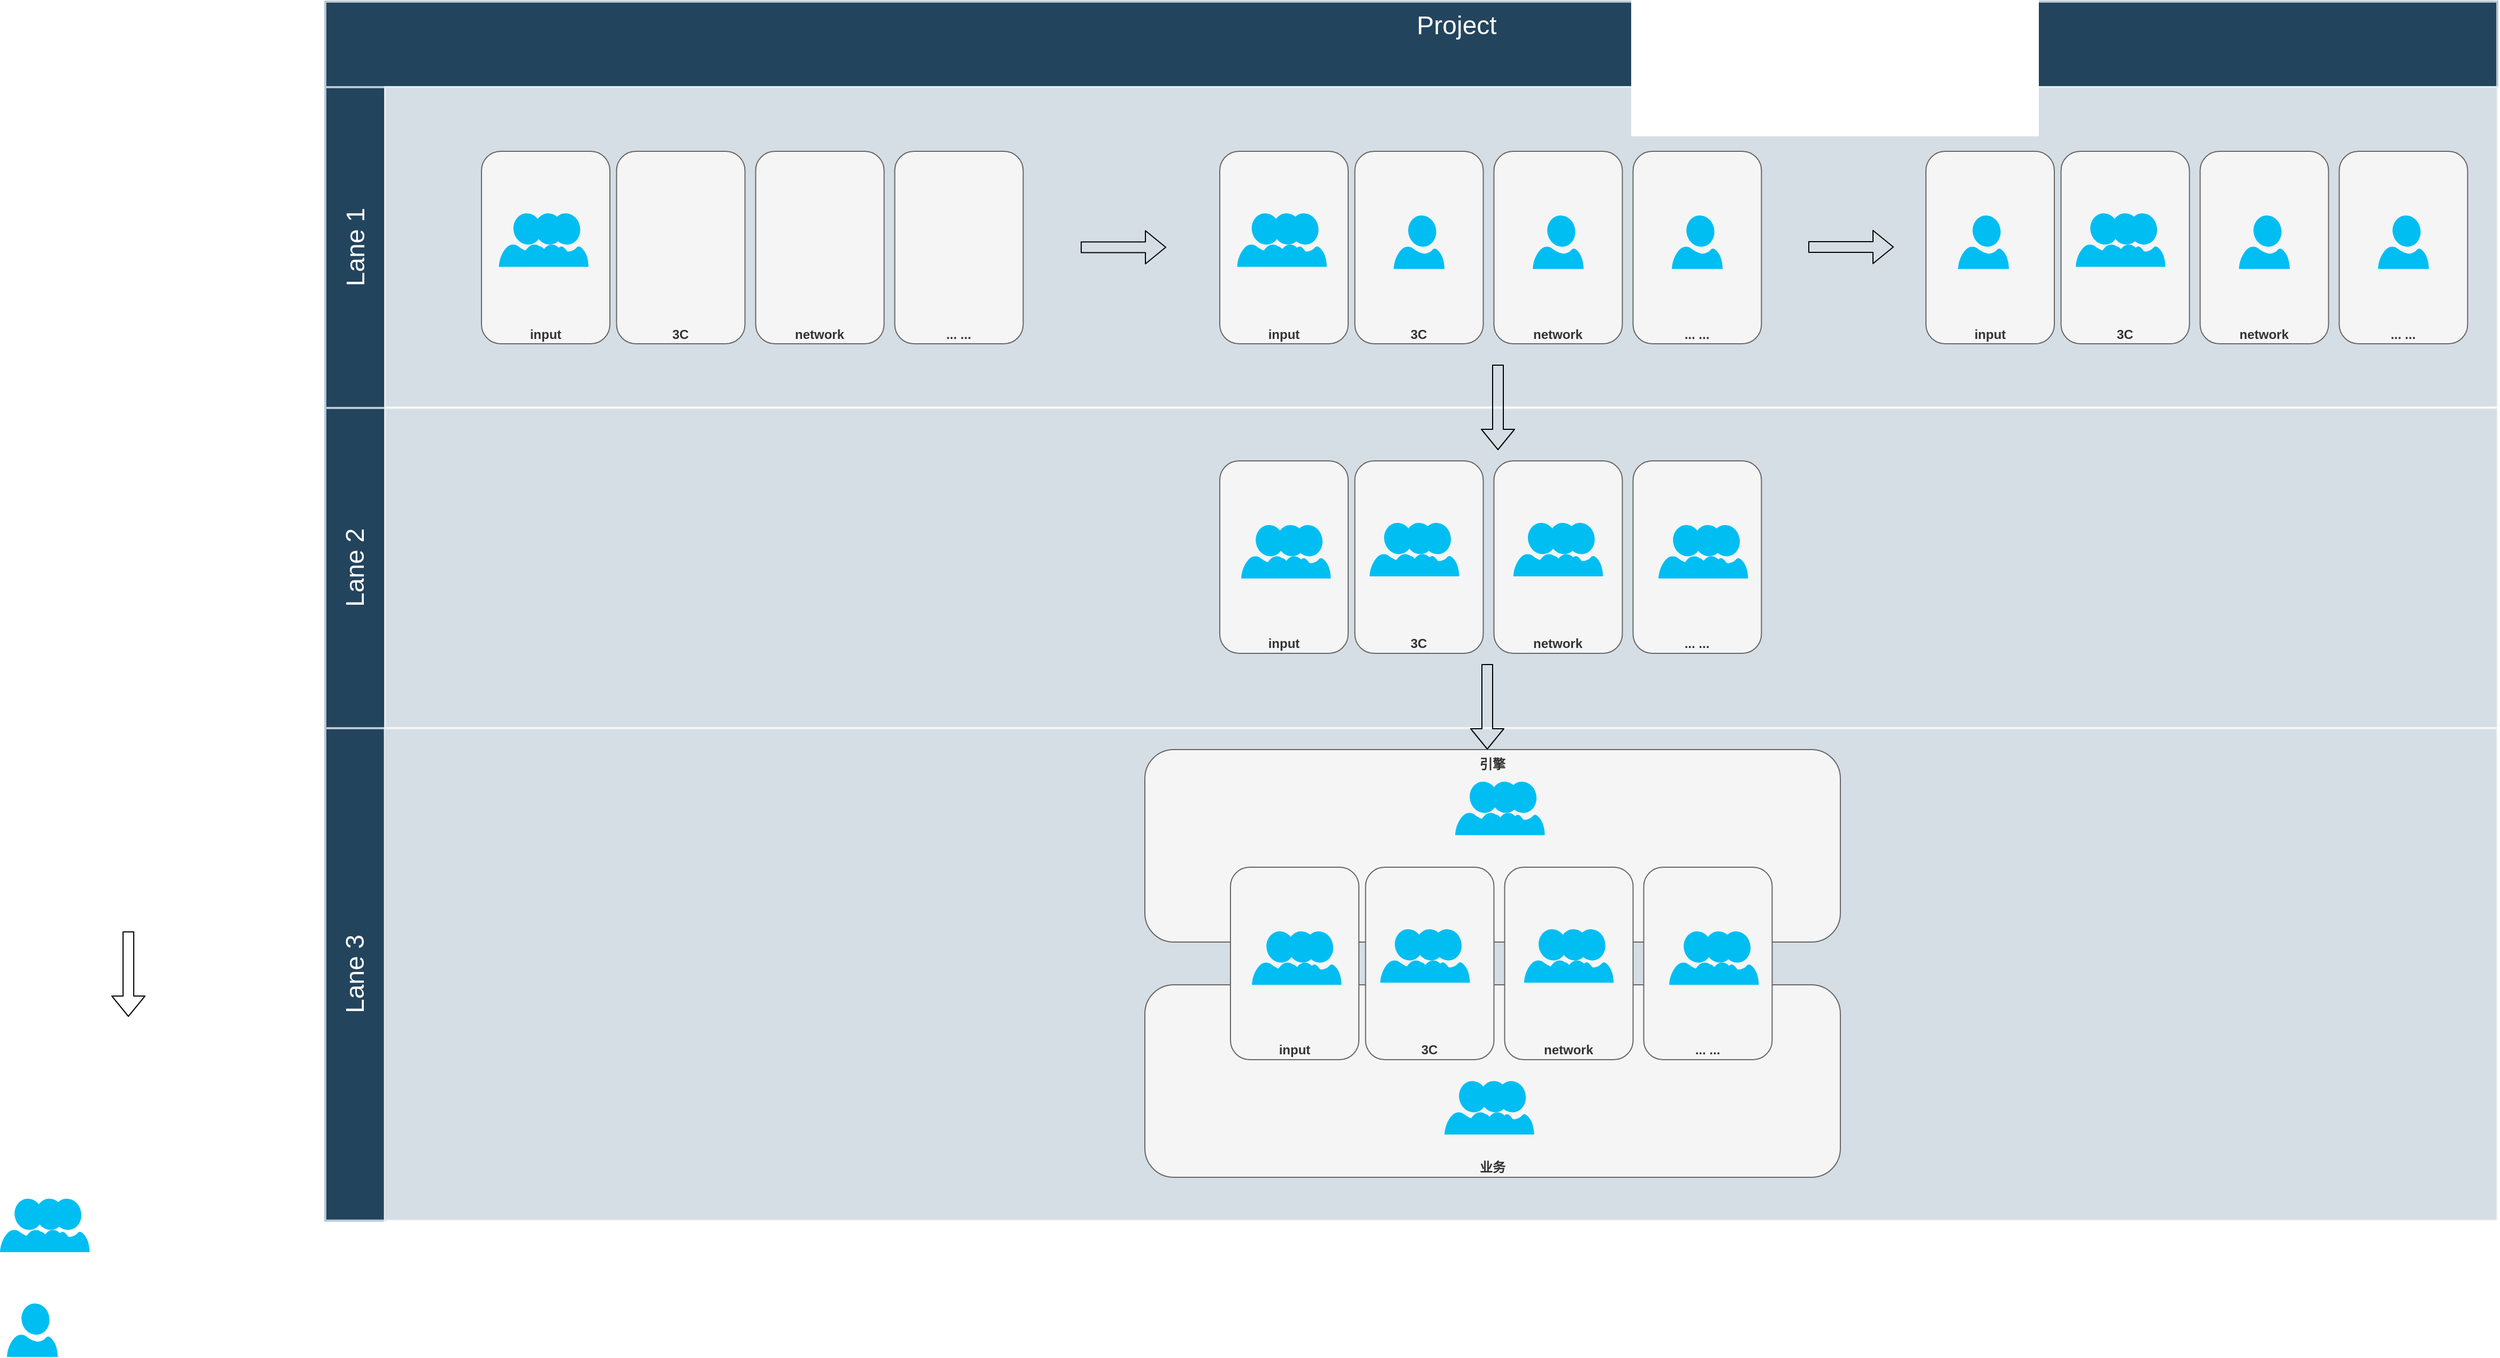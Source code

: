 <mxfile version="20.6.2" type="github" pages="4">
  <diagram id="6a731a19-8d31-9384-78a2-239565b7b9f0" name="Page-1">
    <mxGraphModel dx="4111" dy="295" grid="1" gridSize="10" guides="1" tooltips="1" connect="1" arrows="1" fold="1" page="1" pageScale="1" pageWidth="1169" pageHeight="827" background="#ffffff" math="0" shadow="0">
      <root>
        <mxCell id="0" />
        <mxCell id="1" parent="0" />
        <mxCell id="QqLaPCVbhCv1RFTXZ3X0-150" value="" style="group" parent="1" vertex="1" connectable="0">
          <mxGeometry x="154" y="850.5" width="2030.33" height="1140" as="geometry" />
        </mxCell>
        <mxCell id="56" value="Project&#xa;" style="strokeColor=#BAC8D3;fillColor=#23445D;fontSize=24;strokeWidth=2;fontFamily=Helvetica;html=1;fontColor=#FFFFFF;fontStyle=0;spacingBottom=8;spacingRight=0;spacingLeft=83;" parent="QqLaPCVbhCv1RFTXZ3X0-150" vertex="1">
          <mxGeometry width="2030" height="80" as="geometry" />
        </mxCell>
        <mxCell id="57" value="Lane 1" style="strokeColor=#BAC8D3;fillColor=#23445D;fontSize=24;strokeWidth=2;horizontal=0;fontFamily=Helvetica;html=1;fontColor=#FFFFFF;fontStyle=0" parent="QqLaPCVbhCv1RFTXZ3X0-150" vertex="1">
          <mxGeometry y="80" width="56" height="300" as="geometry" />
        </mxCell>
        <mxCell id="64" value="Lane 2" style="strokeColor=#BAC8D3;fillColor=#23445D;fontSize=24;strokeWidth=2;horizontal=0;fontFamily=Helvetica;html=1;fontColor=#FFFFFF;fontStyle=0" parent="QqLaPCVbhCv1RFTXZ3X0-150" vertex="1">
          <mxGeometry y="380" width="56" height="299.5" as="geometry" />
        </mxCell>
        <mxCell id="67" value="Lane 3" style="strokeColor=#BAC8D3;fillColor=#23445D;fontSize=24;strokeWidth=2;horizontal=0;fontFamily=Helvetica;html=1;fontColor=#FFFFFF;fontStyle=0" parent="QqLaPCVbhCv1RFTXZ3X0-150" vertex="1">
          <mxGeometry y="679.5" width="56" height="460.5" as="geometry" />
        </mxCell>
        <mxCell id="82" value="" style="strokeColor=#FFFFFF;fillColor=#BAC8D3;fontSize=18;strokeWidth=2;fontFamily=Helvetica;html=1;opacity=60;" parent="QqLaPCVbhCv1RFTXZ3X0-150" vertex="1">
          <mxGeometry x="56" y="80" width="1974.33" height="299.5" as="geometry" />
        </mxCell>
        <mxCell id="QqLaPCVbhCv1RFTXZ3X0-146" value="" style="strokeColor=#FFFFFF;fillColor=#BAC8D3;fontSize=18;strokeWidth=2;fontFamily=Helvetica;html=1;opacity=60;" parent="QqLaPCVbhCv1RFTXZ3X0-150" vertex="1">
          <mxGeometry x="56" y="380" width="1974.33" height="299.5" as="geometry" />
        </mxCell>
        <mxCell id="QqLaPCVbhCv1RFTXZ3X0-147" value="" style="strokeColor=#FFFFFF;fillColor=#BAC8D3;fontSize=18;strokeWidth=2;fontFamily=Helvetica;html=1;opacity=60;" parent="QqLaPCVbhCv1RFTXZ3X0-150" vertex="1">
          <mxGeometry x="55.67" y="679.5" width="1974.33" height="460.5" as="geometry" />
        </mxCell>
        <mxCell id="QqLaPCVbhCv1RFTXZ3X0-183" value="network" style="rounded=1;whiteSpace=wrap;html=1;fillColor=#f5f5f5;strokeColor=#666666;fontColor=#333333;align=center;verticalAlign=bottom;fontStyle=1" parent="QqLaPCVbhCv1RFTXZ3X0-150" vertex="1">
          <mxGeometry x="402.25" y="140" width="120" height="180" as="geometry" />
        </mxCell>
        <mxCell id="QqLaPCVbhCv1RFTXZ3X0-184" value="3C" style="rounded=1;whiteSpace=wrap;html=1;fillColor=#f5f5f5;strokeColor=#666666;fontColor=#333333;align=center;verticalAlign=bottom;fontStyle=1" parent="QqLaPCVbhCv1RFTXZ3X0-150" vertex="1">
          <mxGeometry x="272.25" y="140" width="120" height="180" as="geometry" />
        </mxCell>
        <mxCell id="QqLaPCVbhCv1RFTXZ3X0-185" value="input" style="rounded=1;whiteSpace=wrap;html=1;fillColor=#f5f5f5;strokeColor=#666666;fontColor=#333333;align=center;verticalAlign=bottom;fontStyle=1" parent="QqLaPCVbhCv1RFTXZ3X0-150" vertex="1">
          <mxGeometry x="146" y="140" width="120" height="180" as="geometry" />
        </mxCell>
        <mxCell id="QqLaPCVbhCv1RFTXZ3X0-186" value="" style="group" parent="QqLaPCVbhCv1RFTXZ3X0-150" vertex="1" connectable="0">
          <mxGeometry x="162.25" y="198" width="83.75" height="50" as="geometry" />
        </mxCell>
        <mxCell id="QqLaPCVbhCv1RFTXZ3X0-187" value="" style="verticalLabelPosition=bottom;html=1;verticalAlign=top;align=center;strokeColor=none;fillColor=#00BEF2;shape=mxgraph.azure.user;" parent="QqLaPCVbhCv1RFTXZ3X0-186" vertex="1">
          <mxGeometry x="20" width="47.5" height="50" as="geometry" />
        </mxCell>
        <mxCell id="QqLaPCVbhCv1RFTXZ3X0-188" value="" style="verticalLabelPosition=bottom;html=1;verticalAlign=top;align=center;strokeColor=none;fillColor=#00BEF2;shape=mxgraph.azure.user;" parent="QqLaPCVbhCv1RFTXZ3X0-186" vertex="1">
          <mxGeometry width="47.5" height="50" as="geometry" />
        </mxCell>
        <mxCell id="QqLaPCVbhCv1RFTXZ3X0-189" value="" style="verticalLabelPosition=bottom;html=1;verticalAlign=top;align=center;strokeColor=none;fillColor=#00BEF2;shape=mxgraph.azure.user;" parent="QqLaPCVbhCv1RFTXZ3X0-186" vertex="1">
          <mxGeometry x="36.25" width="47.5" height="50" as="geometry" />
        </mxCell>
        <mxCell id="QqLaPCVbhCv1RFTXZ3X0-190" value="... ..." style="rounded=1;whiteSpace=wrap;html=1;fillColor=#f5f5f5;strokeColor=#666666;fontColor=#333333;align=center;verticalAlign=bottom;fontStyle=1" parent="QqLaPCVbhCv1RFTXZ3X0-150" vertex="1">
          <mxGeometry x="532.25" y="140" width="120" height="180" as="geometry" />
        </mxCell>
        <mxCell id="QqLaPCVbhCv1RFTXZ3X0-194" value="network" style="rounded=1;whiteSpace=wrap;html=1;fillColor=#f5f5f5;strokeColor=#666666;fontColor=#333333;align=center;verticalAlign=bottom;fontStyle=1" parent="QqLaPCVbhCv1RFTXZ3X0-150" vertex="1">
          <mxGeometry x="1092.25" y="140" width="120" height="180" as="geometry" />
        </mxCell>
        <mxCell id="QqLaPCVbhCv1RFTXZ3X0-195" value="3C" style="rounded=1;whiteSpace=wrap;html=1;fillColor=#f5f5f5;strokeColor=#666666;fontColor=#333333;align=center;verticalAlign=bottom;fontStyle=1" parent="QqLaPCVbhCv1RFTXZ3X0-150" vertex="1">
          <mxGeometry x="962.25" y="140" width="120" height="180" as="geometry" />
        </mxCell>
        <mxCell id="QqLaPCVbhCv1RFTXZ3X0-196" value="input" style="rounded=1;whiteSpace=wrap;html=1;fillColor=#f5f5f5;strokeColor=#666666;fontColor=#333333;align=center;verticalAlign=bottom;fontStyle=1" parent="QqLaPCVbhCv1RFTXZ3X0-150" vertex="1">
          <mxGeometry x="836" y="140" width="120" height="180" as="geometry" />
        </mxCell>
        <mxCell id="QqLaPCVbhCv1RFTXZ3X0-197" value="" style="group" parent="QqLaPCVbhCv1RFTXZ3X0-150" vertex="1" connectable="0">
          <mxGeometry x="852.25" y="198" width="83.75" height="50" as="geometry" />
        </mxCell>
        <mxCell id="QqLaPCVbhCv1RFTXZ3X0-198" value="" style="verticalLabelPosition=bottom;html=1;verticalAlign=top;align=center;strokeColor=none;fillColor=#00BEF2;shape=mxgraph.azure.user;" parent="QqLaPCVbhCv1RFTXZ3X0-197" vertex="1">
          <mxGeometry x="20" width="47.5" height="50" as="geometry" />
        </mxCell>
        <mxCell id="QqLaPCVbhCv1RFTXZ3X0-199" value="" style="verticalLabelPosition=bottom;html=1;verticalAlign=top;align=center;strokeColor=none;fillColor=#00BEF2;shape=mxgraph.azure.user;" parent="QqLaPCVbhCv1RFTXZ3X0-197" vertex="1">
          <mxGeometry width="47.5" height="50" as="geometry" />
        </mxCell>
        <mxCell id="QqLaPCVbhCv1RFTXZ3X0-200" value="" style="verticalLabelPosition=bottom;html=1;verticalAlign=top;align=center;strokeColor=none;fillColor=#00BEF2;shape=mxgraph.azure.user;" parent="QqLaPCVbhCv1RFTXZ3X0-197" vertex="1">
          <mxGeometry x="36.25" width="47.5" height="50" as="geometry" />
        </mxCell>
        <mxCell id="QqLaPCVbhCv1RFTXZ3X0-201" value="... ..." style="rounded=1;whiteSpace=wrap;html=1;fillColor=#f5f5f5;strokeColor=#666666;fontColor=#333333;align=center;verticalAlign=bottom;fontStyle=1" parent="QqLaPCVbhCv1RFTXZ3X0-150" vertex="1">
          <mxGeometry x="1222.25" y="140" width="120" height="180" as="geometry" />
        </mxCell>
        <mxCell id="QqLaPCVbhCv1RFTXZ3X0-202" value="" style="verticalLabelPosition=bottom;html=1;verticalAlign=top;align=center;strokeColor=none;fillColor=#00BEF2;shape=mxgraph.azure.user;" parent="QqLaPCVbhCv1RFTXZ3X0-150" vertex="1">
          <mxGeometry x="998.5" y="200" width="47.5" height="50" as="geometry" />
        </mxCell>
        <mxCell id="QqLaPCVbhCv1RFTXZ3X0-203" value="" style="verticalLabelPosition=bottom;html=1;verticalAlign=top;align=center;strokeColor=none;fillColor=#00BEF2;shape=mxgraph.azure.user;" parent="QqLaPCVbhCv1RFTXZ3X0-150" vertex="1">
          <mxGeometry x="1128.5" y="200" width="47.5" height="50" as="geometry" />
        </mxCell>
        <mxCell id="QqLaPCVbhCv1RFTXZ3X0-204" value="" style="verticalLabelPosition=bottom;html=1;verticalAlign=top;align=center;strokeColor=none;fillColor=#00BEF2;shape=mxgraph.azure.user;" parent="QqLaPCVbhCv1RFTXZ3X0-150" vertex="1">
          <mxGeometry x="1258.5" y="200" width="47.5" height="50" as="geometry" />
        </mxCell>
        <mxCell id="QqLaPCVbhCv1RFTXZ3X0-218" value="network" style="rounded=1;whiteSpace=wrap;html=1;fillColor=#f5f5f5;strokeColor=#666666;fontColor=#333333;align=center;verticalAlign=bottom;fontStyle=1" parent="QqLaPCVbhCv1RFTXZ3X0-150" vertex="1">
          <mxGeometry x="1752.25" y="140" width="120" height="180" as="geometry" />
        </mxCell>
        <mxCell id="QqLaPCVbhCv1RFTXZ3X0-219" value="3C" style="rounded=1;whiteSpace=wrap;html=1;fillColor=#f5f5f5;strokeColor=#666666;fontColor=#333333;align=center;verticalAlign=bottom;fontStyle=1" parent="QqLaPCVbhCv1RFTXZ3X0-150" vertex="1">
          <mxGeometry x="1622.25" y="140" width="120" height="180" as="geometry" />
        </mxCell>
        <mxCell id="QqLaPCVbhCv1RFTXZ3X0-220" value="input" style="rounded=1;whiteSpace=wrap;html=1;fillColor=#f5f5f5;strokeColor=#666666;fontColor=#333333;align=center;verticalAlign=bottom;fontStyle=1" parent="QqLaPCVbhCv1RFTXZ3X0-150" vertex="1">
          <mxGeometry x="1496" y="140" width="120" height="180" as="geometry" />
        </mxCell>
        <mxCell id="QqLaPCVbhCv1RFTXZ3X0-221" value="" style="group" parent="QqLaPCVbhCv1RFTXZ3X0-150" vertex="1" connectable="0">
          <mxGeometry x="1636" y="198" width="83.75" height="50" as="geometry" />
        </mxCell>
        <mxCell id="QqLaPCVbhCv1RFTXZ3X0-222" value="" style="verticalLabelPosition=bottom;html=1;verticalAlign=top;align=center;strokeColor=none;fillColor=#00BEF2;shape=mxgraph.azure.user;" parent="QqLaPCVbhCv1RFTXZ3X0-221" vertex="1">
          <mxGeometry x="20" width="47.5" height="50" as="geometry" />
        </mxCell>
        <mxCell id="QqLaPCVbhCv1RFTXZ3X0-223" value="" style="verticalLabelPosition=bottom;html=1;verticalAlign=top;align=center;strokeColor=none;fillColor=#00BEF2;shape=mxgraph.azure.user;" parent="QqLaPCVbhCv1RFTXZ3X0-221" vertex="1">
          <mxGeometry width="47.5" height="50" as="geometry" />
        </mxCell>
        <mxCell id="QqLaPCVbhCv1RFTXZ3X0-224" value="" style="verticalLabelPosition=bottom;html=1;verticalAlign=top;align=center;strokeColor=none;fillColor=#00BEF2;shape=mxgraph.azure.user;" parent="QqLaPCVbhCv1RFTXZ3X0-221" vertex="1">
          <mxGeometry x="36.25" width="47.5" height="50" as="geometry" />
        </mxCell>
        <mxCell id="QqLaPCVbhCv1RFTXZ3X0-225" value="... ..." style="rounded=1;whiteSpace=wrap;html=1;fillColor=#f5f5f5;strokeColor=#666666;fontColor=#333333;align=center;verticalAlign=bottom;fontStyle=1" parent="QqLaPCVbhCv1RFTXZ3X0-150" vertex="1">
          <mxGeometry x="1882.25" y="140" width="120" height="180" as="geometry" />
        </mxCell>
        <mxCell id="QqLaPCVbhCv1RFTXZ3X0-226" value="" style="verticalLabelPosition=bottom;html=1;verticalAlign=top;align=center;strokeColor=none;fillColor=#00BEF2;shape=mxgraph.azure.user;" parent="QqLaPCVbhCv1RFTXZ3X0-150" vertex="1">
          <mxGeometry x="1526" y="200" width="47.5" height="50" as="geometry" />
        </mxCell>
        <mxCell id="QqLaPCVbhCv1RFTXZ3X0-227" value="" style="verticalLabelPosition=bottom;html=1;verticalAlign=top;align=center;strokeColor=none;fillColor=#00BEF2;shape=mxgraph.azure.user;" parent="QqLaPCVbhCv1RFTXZ3X0-150" vertex="1">
          <mxGeometry x="1788.5" y="200" width="47.5" height="50" as="geometry" />
        </mxCell>
        <mxCell id="QqLaPCVbhCv1RFTXZ3X0-228" value="" style="verticalLabelPosition=bottom;html=1;verticalAlign=top;align=center;strokeColor=none;fillColor=#00BEF2;shape=mxgraph.azure.user;" parent="QqLaPCVbhCv1RFTXZ3X0-150" vertex="1">
          <mxGeometry x="1918.5" y="200" width="47.5" height="50" as="geometry" />
        </mxCell>
        <mxCell id="QqLaPCVbhCv1RFTXZ3X0-230" value="" style="shape=flexArrow;endArrow=classic;html=1;" parent="QqLaPCVbhCv1RFTXZ3X0-150" edge="1">
          <mxGeometry width="50" height="50" relative="1" as="geometry">
            <mxPoint x="706" y="229.71" as="sourcePoint" />
            <mxPoint x="786" y="229.71" as="targetPoint" />
          </mxGeometry>
        </mxCell>
        <mxCell id="QqLaPCVbhCv1RFTXZ3X0-251" value="network" style="rounded=1;whiteSpace=wrap;html=1;fillColor=#f5f5f5;strokeColor=#666666;fontColor=#333333;align=center;verticalAlign=bottom;fontStyle=1" parent="QqLaPCVbhCv1RFTXZ3X0-150" vertex="1">
          <mxGeometry x="1092.25" y="429.5" width="120" height="180" as="geometry" />
        </mxCell>
        <mxCell id="QqLaPCVbhCv1RFTXZ3X0-252" value="3C" style="rounded=1;whiteSpace=wrap;html=1;fillColor=#f5f5f5;strokeColor=#666666;fontColor=#333333;align=center;verticalAlign=bottom;fontStyle=1" parent="QqLaPCVbhCv1RFTXZ3X0-150" vertex="1">
          <mxGeometry x="962.25" y="429.5" width="120" height="180" as="geometry" />
        </mxCell>
        <mxCell id="QqLaPCVbhCv1RFTXZ3X0-253" value="input" style="rounded=1;whiteSpace=wrap;html=1;fillColor=#f5f5f5;strokeColor=#666666;fontColor=#333333;align=center;verticalAlign=bottom;fontStyle=1" parent="QqLaPCVbhCv1RFTXZ3X0-150" vertex="1">
          <mxGeometry x="836" y="429.5" width="120" height="180" as="geometry" />
        </mxCell>
        <mxCell id="QqLaPCVbhCv1RFTXZ3X0-254" value="" style="group" parent="QqLaPCVbhCv1RFTXZ3X0-150" vertex="1" connectable="0">
          <mxGeometry x="976" y="487.5" width="83.75" height="50" as="geometry" />
        </mxCell>
        <mxCell id="QqLaPCVbhCv1RFTXZ3X0-255" value="" style="verticalLabelPosition=bottom;html=1;verticalAlign=top;align=center;strokeColor=none;fillColor=#00BEF2;shape=mxgraph.azure.user;" parent="QqLaPCVbhCv1RFTXZ3X0-254" vertex="1">
          <mxGeometry x="20" width="47.5" height="50" as="geometry" />
        </mxCell>
        <mxCell id="QqLaPCVbhCv1RFTXZ3X0-256" value="" style="verticalLabelPosition=bottom;html=1;verticalAlign=top;align=center;strokeColor=none;fillColor=#00BEF2;shape=mxgraph.azure.user;" parent="QqLaPCVbhCv1RFTXZ3X0-254" vertex="1">
          <mxGeometry width="47.5" height="50" as="geometry" />
        </mxCell>
        <mxCell id="QqLaPCVbhCv1RFTXZ3X0-257" value="" style="verticalLabelPosition=bottom;html=1;verticalAlign=top;align=center;strokeColor=none;fillColor=#00BEF2;shape=mxgraph.azure.user;" parent="QqLaPCVbhCv1RFTXZ3X0-254" vertex="1">
          <mxGeometry x="36.25" width="47.5" height="50" as="geometry" />
        </mxCell>
        <mxCell id="QqLaPCVbhCv1RFTXZ3X0-258" value="... ..." style="rounded=1;whiteSpace=wrap;html=1;fillColor=#f5f5f5;strokeColor=#666666;fontColor=#333333;align=center;verticalAlign=bottom;fontStyle=1" parent="QqLaPCVbhCv1RFTXZ3X0-150" vertex="1">
          <mxGeometry x="1222.25" y="429.5" width="120" height="180" as="geometry" />
        </mxCell>
        <mxCell id="QqLaPCVbhCv1RFTXZ3X0-259" value="" style="group" parent="QqLaPCVbhCv1RFTXZ3X0-150" vertex="1" connectable="0">
          <mxGeometry x="856" y="489.5" width="83.75" height="50" as="geometry" />
        </mxCell>
        <mxCell id="QqLaPCVbhCv1RFTXZ3X0-260" value="" style="verticalLabelPosition=bottom;html=1;verticalAlign=top;align=center;strokeColor=none;fillColor=#00BEF2;shape=mxgraph.azure.user;" parent="QqLaPCVbhCv1RFTXZ3X0-259" vertex="1">
          <mxGeometry x="20" width="47.5" height="50" as="geometry" />
        </mxCell>
        <mxCell id="QqLaPCVbhCv1RFTXZ3X0-261" value="" style="verticalLabelPosition=bottom;html=1;verticalAlign=top;align=center;strokeColor=none;fillColor=#00BEF2;shape=mxgraph.azure.user;" parent="QqLaPCVbhCv1RFTXZ3X0-259" vertex="1">
          <mxGeometry width="47.5" height="50" as="geometry" />
        </mxCell>
        <mxCell id="QqLaPCVbhCv1RFTXZ3X0-262" value="" style="verticalLabelPosition=bottom;html=1;verticalAlign=top;align=center;strokeColor=none;fillColor=#00BEF2;shape=mxgraph.azure.user;" parent="QqLaPCVbhCv1RFTXZ3X0-259" vertex="1">
          <mxGeometry x="36.25" width="47.5" height="50" as="geometry" />
        </mxCell>
        <mxCell id="QqLaPCVbhCv1RFTXZ3X0-263" value="" style="group" parent="QqLaPCVbhCv1RFTXZ3X0-150" vertex="1" connectable="0">
          <mxGeometry x="1110.38" y="487.5" width="83.75" height="50" as="geometry" />
        </mxCell>
        <mxCell id="QqLaPCVbhCv1RFTXZ3X0-264" value="" style="verticalLabelPosition=bottom;html=1;verticalAlign=top;align=center;strokeColor=none;fillColor=#00BEF2;shape=mxgraph.azure.user;" parent="QqLaPCVbhCv1RFTXZ3X0-263" vertex="1">
          <mxGeometry x="20" width="47.5" height="50" as="geometry" />
        </mxCell>
        <mxCell id="QqLaPCVbhCv1RFTXZ3X0-265" value="" style="verticalLabelPosition=bottom;html=1;verticalAlign=top;align=center;strokeColor=none;fillColor=#00BEF2;shape=mxgraph.azure.user;" parent="QqLaPCVbhCv1RFTXZ3X0-263" vertex="1">
          <mxGeometry width="47.5" height="50" as="geometry" />
        </mxCell>
        <mxCell id="QqLaPCVbhCv1RFTXZ3X0-266" value="" style="verticalLabelPosition=bottom;html=1;verticalAlign=top;align=center;strokeColor=none;fillColor=#00BEF2;shape=mxgraph.azure.user;" parent="QqLaPCVbhCv1RFTXZ3X0-263" vertex="1">
          <mxGeometry x="36.25" width="47.5" height="50" as="geometry" />
        </mxCell>
        <mxCell id="QqLaPCVbhCv1RFTXZ3X0-267" value="" style="group" parent="QqLaPCVbhCv1RFTXZ3X0-150" vertex="1" connectable="0">
          <mxGeometry x="1246" y="489.5" width="83.75" height="50" as="geometry" />
        </mxCell>
        <mxCell id="QqLaPCVbhCv1RFTXZ3X0-268" value="" style="verticalLabelPosition=bottom;html=1;verticalAlign=top;align=center;strokeColor=none;fillColor=#00BEF2;shape=mxgraph.azure.user;" parent="QqLaPCVbhCv1RFTXZ3X0-267" vertex="1">
          <mxGeometry x="20" width="47.5" height="50" as="geometry" />
        </mxCell>
        <mxCell id="QqLaPCVbhCv1RFTXZ3X0-269" value="" style="verticalLabelPosition=bottom;html=1;verticalAlign=top;align=center;strokeColor=none;fillColor=#00BEF2;shape=mxgraph.azure.user;" parent="QqLaPCVbhCv1RFTXZ3X0-267" vertex="1">
          <mxGeometry width="47.5" height="50" as="geometry" />
        </mxCell>
        <mxCell id="QqLaPCVbhCv1RFTXZ3X0-270" value="" style="verticalLabelPosition=bottom;html=1;verticalAlign=top;align=center;strokeColor=none;fillColor=#00BEF2;shape=mxgraph.azure.user;" parent="QqLaPCVbhCv1RFTXZ3X0-267" vertex="1">
          <mxGeometry x="36.25" width="47.5" height="50" as="geometry" />
        </mxCell>
        <mxCell id="QqLaPCVbhCv1RFTXZ3X0-284" value="引擎" style="rounded=1;whiteSpace=wrap;html=1;fillColor=#f5f5f5;strokeColor=#666666;fontColor=#333333;align=center;verticalAlign=top;fontStyle=1" parent="QqLaPCVbhCv1RFTXZ3X0-150" vertex="1">
          <mxGeometry x="766" y="699.5" width="650" height="180" as="geometry" />
        </mxCell>
        <mxCell id="QqLaPCVbhCv1RFTXZ3X0-285" value="业务" style="rounded=1;whiteSpace=wrap;html=1;fillColor=#f5f5f5;strokeColor=#666666;fontColor=#333333;align=center;verticalAlign=bottom;fontStyle=1" parent="QqLaPCVbhCv1RFTXZ3X0-150" vertex="1">
          <mxGeometry x="766" y="919.5" width="650" height="180" as="geometry" />
        </mxCell>
        <mxCell id="QqLaPCVbhCv1RFTXZ3X0-286" value="network" style="rounded=1;whiteSpace=wrap;html=1;fillColor=#f5f5f5;strokeColor=#666666;fontColor=#333333;align=center;verticalAlign=bottom;fontStyle=1" parent="QqLaPCVbhCv1RFTXZ3X0-150" vertex="1">
          <mxGeometry x="1102.25" y="809.5" width="120" height="180" as="geometry" />
        </mxCell>
        <mxCell id="QqLaPCVbhCv1RFTXZ3X0-287" value="3C" style="rounded=1;whiteSpace=wrap;html=1;fillColor=#f5f5f5;strokeColor=#666666;fontColor=#333333;align=center;verticalAlign=bottom;fontStyle=1" parent="QqLaPCVbhCv1RFTXZ3X0-150" vertex="1">
          <mxGeometry x="972.25" y="809.5" width="120" height="180" as="geometry" />
        </mxCell>
        <mxCell id="QqLaPCVbhCv1RFTXZ3X0-288" value="input" style="rounded=1;whiteSpace=wrap;html=1;fillColor=#f5f5f5;strokeColor=#666666;fontColor=#333333;align=center;verticalAlign=bottom;fontStyle=1" parent="QqLaPCVbhCv1RFTXZ3X0-150" vertex="1">
          <mxGeometry x="846" y="809.5" width="120" height="180" as="geometry" />
        </mxCell>
        <mxCell id="QqLaPCVbhCv1RFTXZ3X0-289" value="" style="group" parent="QqLaPCVbhCv1RFTXZ3X0-150" vertex="1" connectable="0">
          <mxGeometry x="986" y="867.5" width="83.75" height="50" as="geometry" />
        </mxCell>
        <mxCell id="QqLaPCVbhCv1RFTXZ3X0-290" value="" style="verticalLabelPosition=bottom;html=1;verticalAlign=top;align=center;strokeColor=none;fillColor=#00BEF2;shape=mxgraph.azure.user;" parent="QqLaPCVbhCv1RFTXZ3X0-289" vertex="1">
          <mxGeometry x="20" width="47.5" height="50" as="geometry" />
        </mxCell>
        <mxCell id="QqLaPCVbhCv1RFTXZ3X0-291" value="" style="verticalLabelPosition=bottom;html=1;verticalAlign=top;align=center;strokeColor=none;fillColor=#00BEF2;shape=mxgraph.azure.user;" parent="QqLaPCVbhCv1RFTXZ3X0-289" vertex="1">
          <mxGeometry width="47.5" height="50" as="geometry" />
        </mxCell>
        <mxCell id="QqLaPCVbhCv1RFTXZ3X0-292" value="" style="verticalLabelPosition=bottom;html=1;verticalAlign=top;align=center;strokeColor=none;fillColor=#00BEF2;shape=mxgraph.azure.user;" parent="QqLaPCVbhCv1RFTXZ3X0-289" vertex="1">
          <mxGeometry x="36.25" width="47.5" height="50" as="geometry" />
        </mxCell>
        <mxCell id="QqLaPCVbhCv1RFTXZ3X0-293" value="... ..." style="rounded=1;whiteSpace=wrap;html=1;fillColor=#f5f5f5;strokeColor=#666666;fontColor=#333333;align=center;verticalAlign=bottom;fontStyle=1" parent="QqLaPCVbhCv1RFTXZ3X0-150" vertex="1">
          <mxGeometry x="1232.25" y="809.5" width="120" height="180" as="geometry" />
        </mxCell>
        <mxCell id="QqLaPCVbhCv1RFTXZ3X0-294" value="" style="group" parent="QqLaPCVbhCv1RFTXZ3X0-150" vertex="1" connectable="0">
          <mxGeometry x="866" y="869.5" width="83.75" height="50" as="geometry" />
        </mxCell>
        <mxCell id="QqLaPCVbhCv1RFTXZ3X0-295" value="" style="verticalLabelPosition=bottom;html=1;verticalAlign=top;align=center;strokeColor=none;fillColor=#00BEF2;shape=mxgraph.azure.user;" parent="QqLaPCVbhCv1RFTXZ3X0-294" vertex="1">
          <mxGeometry x="20" width="47.5" height="50" as="geometry" />
        </mxCell>
        <mxCell id="QqLaPCVbhCv1RFTXZ3X0-296" value="" style="verticalLabelPosition=bottom;html=1;verticalAlign=top;align=center;strokeColor=none;fillColor=#00BEF2;shape=mxgraph.azure.user;" parent="QqLaPCVbhCv1RFTXZ3X0-294" vertex="1">
          <mxGeometry width="47.5" height="50" as="geometry" />
        </mxCell>
        <mxCell id="QqLaPCVbhCv1RFTXZ3X0-297" value="" style="verticalLabelPosition=bottom;html=1;verticalAlign=top;align=center;strokeColor=none;fillColor=#00BEF2;shape=mxgraph.azure.user;" parent="QqLaPCVbhCv1RFTXZ3X0-294" vertex="1">
          <mxGeometry x="36.25" width="47.5" height="50" as="geometry" />
        </mxCell>
        <mxCell id="QqLaPCVbhCv1RFTXZ3X0-298" value="" style="group" parent="QqLaPCVbhCv1RFTXZ3X0-150" vertex="1" connectable="0">
          <mxGeometry x="1120.38" y="867.5" width="83.75" height="50" as="geometry" />
        </mxCell>
        <mxCell id="QqLaPCVbhCv1RFTXZ3X0-299" value="" style="verticalLabelPosition=bottom;html=1;verticalAlign=top;align=center;strokeColor=none;fillColor=#00BEF2;shape=mxgraph.azure.user;" parent="QqLaPCVbhCv1RFTXZ3X0-298" vertex="1">
          <mxGeometry x="20" width="47.5" height="50" as="geometry" />
        </mxCell>
        <mxCell id="QqLaPCVbhCv1RFTXZ3X0-300" value="" style="verticalLabelPosition=bottom;html=1;verticalAlign=top;align=center;strokeColor=none;fillColor=#00BEF2;shape=mxgraph.azure.user;" parent="QqLaPCVbhCv1RFTXZ3X0-298" vertex="1">
          <mxGeometry width="47.5" height="50" as="geometry" />
        </mxCell>
        <mxCell id="QqLaPCVbhCv1RFTXZ3X0-301" value="" style="verticalLabelPosition=bottom;html=1;verticalAlign=top;align=center;strokeColor=none;fillColor=#00BEF2;shape=mxgraph.azure.user;" parent="QqLaPCVbhCv1RFTXZ3X0-298" vertex="1">
          <mxGeometry x="36.25" width="47.5" height="50" as="geometry" />
        </mxCell>
        <mxCell id="QqLaPCVbhCv1RFTXZ3X0-302" value="" style="group" parent="QqLaPCVbhCv1RFTXZ3X0-150" vertex="1" connectable="0">
          <mxGeometry x="1256" y="869.5" width="83.75" height="50" as="geometry" />
        </mxCell>
        <mxCell id="QqLaPCVbhCv1RFTXZ3X0-303" value="" style="verticalLabelPosition=bottom;html=1;verticalAlign=top;align=center;strokeColor=none;fillColor=#00BEF2;shape=mxgraph.azure.user;" parent="QqLaPCVbhCv1RFTXZ3X0-302" vertex="1">
          <mxGeometry x="20" width="47.5" height="50" as="geometry" />
        </mxCell>
        <mxCell id="QqLaPCVbhCv1RFTXZ3X0-304" value="" style="verticalLabelPosition=bottom;html=1;verticalAlign=top;align=center;strokeColor=none;fillColor=#00BEF2;shape=mxgraph.azure.user;" parent="QqLaPCVbhCv1RFTXZ3X0-302" vertex="1">
          <mxGeometry width="47.5" height="50" as="geometry" />
        </mxCell>
        <mxCell id="QqLaPCVbhCv1RFTXZ3X0-305" value="" style="verticalLabelPosition=bottom;html=1;verticalAlign=top;align=center;strokeColor=none;fillColor=#00BEF2;shape=mxgraph.azure.user;" parent="QqLaPCVbhCv1RFTXZ3X0-302" vertex="1">
          <mxGeometry x="36.25" width="47.5" height="50" as="geometry" />
        </mxCell>
        <mxCell id="QqLaPCVbhCv1RFTXZ3X0-306" value="" style="group" parent="QqLaPCVbhCv1RFTXZ3X0-150" vertex="1" connectable="0">
          <mxGeometry x="1056" y="729.5" width="83.75" height="50" as="geometry" />
        </mxCell>
        <mxCell id="QqLaPCVbhCv1RFTXZ3X0-307" value="" style="verticalLabelPosition=bottom;html=1;verticalAlign=top;align=center;strokeColor=none;fillColor=#00BEF2;shape=mxgraph.azure.user;" parent="QqLaPCVbhCv1RFTXZ3X0-306" vertex="1">
          <mxGeometry x="20" width="47.5" height="50" as="geometry" />
        </mxCell>
        <mxCell id="QqLaPCVbhCv1RFTXZ3X0-308" value="" style="verticalLabelPosition=bottom;html=1;verticalAlign=top;align=center;strokeColor=none;fillColor=#00BEF2;shape=mxgraph.azure.user;" parent="QqLaPCVbhCv1RFTXZ3X0-306" vertex="1">
          <mxGeometry width="47.5" height="50" as="geometry" />
        </mxCell>
        <mxCell id="QqLaPCVbhCv1RFTXZ3X0-309" value="" style="verticalLabelPosition=bottom;html=1;verticalAlign=top;align=center;strokeColor=none;fillColor=#00BEF2;shape=mxgraph.azure.user;" parent="QqLaPCVbhCv1RFTXZ3X0-306" vertex="1">
          <mxGeometry x="36.25" width="47.5" height="50" as="geometry" />
        </mxCell>
        <mxCell id="QqLaPCVbhCv1RFTXZ3X0-310" value="" style="group" parent="QqLaPCVbhCv1RFTXZ3X0-150" vertex="1" connectable="0">
          <mxGeometry x="1046" y="1009.5" width="83.75" height="50" as="geometry" />
        </mxCell>
        <mxCell id="QqLaPCVbhCv1RFTXZ3X0-311" value="" style="verticalLabelPosition=bottom;html=1;verticalAlign=top;align=center;strokeColor=none;fillColor=#00BEF2;shape=mxgraph.azure.user;" parent="QqLaPCVbhCv1RFTXZ3X0-310" vertex="1">
          <mxGeometry x="20" width="47.5" height="50" as="geometry" />
        </mxCell>
        <mxCell id="QqLaPCVbhCv1RFTXZ3X0-312" value="" style="verticalLabelPosition=bottom;html=1;verticalAlign=top;align=center;strokeColor=none;fillColor=#00BEF2;shape=mxgraph.azure.user;" parent="QqLaPCVbhCv1RFTXZ3X0-310" vertex="1">
          <mxGeometry width="47.5" height="50" as="geometry" />
        </mxCell>
        <mxCell id="QqLaPCVbhCv1RFTXZ3X0-313" value="" style="verticalLabelPosition=bottom;html=1;verticalAlign=top;align=center;strokeColor=none;fillColor=#00BEF2;shape=mxgraph.azure.user;" parent="QqLaPCVbhCv1RFTXZ3X0-310" vertex="1">
          <mxGeometry x="36.25" width="47.5" height="50" as="geometry" />
        </mxCell>
        <mxCell id="QqLaPCVbhCv1RFTXZ3X0-159" value="" style="verticalLabelPosition=bottom;html=1;verticalAlign=top;align=center;strokeColor=none;fillColor=#00BEF2;shape=mxgraph.azure.user;" parent="1" vertex="1">
          <mxGeometry x="-143.5" y="2068" width="47.5" height="50" as="geometry" />
        </mxCell>
        <mxCell id="QqLaPCVbhCv1RFTXZ3X0-178" value="" style="group" parent="1" vertex="1" connectable="0">
          <mxGeometry x="-150" y="1970" width="83.75" height="50" as="geometry" />
        </mxCell>
        <mxCell id="QqLaPCVbhCv1RFTXZ3X0-179" value="" style="verticalLabelPosition=bottom;html=1;verticalAlign=top;align=center;strokeColor=none;fillColor=#00BEF2;shape=mxgraph.azure.user;" parent="QqLaPCVbhCv1RFTXZ3X0-178" vertex="1">
          <mxGeometry x="20" width="47.5" height="50" as="geometry" />
        </mxCell>
        <mxCell id="QqLaPCVbhCv1RFTXZ3X0-180" value="" style="verticalLabelPosition=bottom;html=1;verticalAlign=top;align=center;strokeColor=none;fillColor=#00BEF2;shape=mxgraph.azure.user;" parent="QqLaPCVbhCv1RFTXZ3X0-178" vertex="1">
          <mxGeometry width="47.5" height="50" as="geometry" />
        </mxCell>
        <mxCell id="QqLaPCVbhCv1RFTXZ3X0-181" value="" style="verticalLabelPosition=bottom;html=1;verticalAlign=top;align=center;strokeColor=none;fillColor=#00BEF2;shape=mxgraph.azure.user;" parent="QqLaPCVbhCv1RFTXZ3X0-178" vertex="1">
          <mxGeometry x="36.25" width="47.5" height="50" as="geometry" />
        </mxCell>
        <mxCell id="QqLaPCVbhCv1RFTXZ3X0-231" value="" style="shape=flexArrow;endArrow=classic;html=1;" parent="1" edge="1">
          <mxGeometry width="50" height="50" relative="1" as="geometry">
            <mxPoint x="1540" y="1080" as="sourcePoint" />
            <mxPoint x="1620" y="1080" as="targetPoint" />
          </mxGeometry>
        </mxCell>
        <mxCell id="QqLaPCVbhCv1RFTXZ3X0-273" value="" style="shape=flexArrow;endArrow=classic;html=1;" parent="1" edge="1">
          <mxGeometry width="50" height="50" relative="1" as="geometry">
            <mxPoint x="-30" y="1720" as="sourcePoint" />
            <mxPoint x="-30" y="1800" as="targetPoint" />
          </mxGeometry>
        </mxCell>
        <mxCell id="QqLaPCVbhCv1RFTXZ3X0-274" value="" style="shape=flexArrow;endArrow=classic;html=1;" parent="1" edge="1">
          <mxGeometry width="50" height="50" relative="1" as="geometry">
            <mxPoint x="1250" y="1190" as="sourcePoint" />
            <mxPoint x="1250" y="1270" as="targetPoint" />
          </mxGeometry>
        </mxCell>
        <mxCell id="QqLaPCVbhCv1RFTXZ3X0-314" value="" style="shape=flexArrow;endArrow=classic;html=1;" parent="1" edge="1">
          <mxGeometry width="50" height="50" relative="1" as="geometry">
            <mxPoint x="1240.0" y="1470.0" as="sourcePoint" />
            <mxPoint x="1240.0" y="1550" as="targetPoint" />
          </mxGeometry>
        </mxCell>
      </root>
    </mxGraphModel>
  </diagram>
  <diagram id="1Fwxs1RikoUCwh0u-9Fb" name="第 2 页">
    <mxGraphModel dx="2029" dy="735" grid="1" gridSize="10" guides="1" tooltips="1" connect="1" arrows="1" fold="1" page="1" pageScale="1" pageWidth="827" pageHeight="1169" math="0" shadow="0">
      <root>
        <mxCell id="0" />
        <mxCell id="1" parent="0" />
        <mxCell id="5Xf2PlzaAwgrehmeHcWA-1" value="" style="sketch=0;outlineConnect=0;fontColor=#232F3E;gradientColor=none;fillColor=#232F3D;strokeColor=none;dashed=0;verticalLabelPosition=bottom;verticalAlign=top;align=center;html=1;fontSize=12;fontStyle=0;aspect=fixed;pointerEvents=1;shape=mxgraph.aws4.traditional_server;" vertex="1" parent="1">
          <mxGeometry x="166.5" y="240" width="45" height="78" as="geometry" />
        </mxCell>
        <mxCell id="5Xf2PlzaAwgrehmeHcWA-5" value="" style="sketch=0;pointerEvents=1;shadow=0;dashed=0;html=1;strokeColor=none;fillColor=#505050;labelPosition=center;verticalLabelPosition=bottom;verticalAlign=top;outlineConnect=0;align=center;shape=mxgraph.office.devices.mac_client;" vertex="1" parent="1">
          <mxGeometry x="160" y="380" width="58" height="48" as="geometry" />
        </mxCell>
        <mxCell id="5Xf2PlzaAwgrehmeHcWA-6" value="" style="endArrow=classic;html=1;rounded=0;strokeWidth=2;" edge="1" parent="1">
          <mxGeometry width="50" height="50" relative="1" as="geometry">
            <mxPoint x="240" y="400" as="sourcePoint" />
            <mxPoint x="720" y="400" as="targetPoint" />
          </mxGeometry>
        </mxCell>
        <mxCell id="5Xf2PlzaAwgrehmeHcWA-7" value="" style="endArrow=classic;html=1;rounded=0;strokeWidth=2;" edge="1" parent="1">
          <mxGeometry width="50" height="50" relative="1" as="geometry">
            <mxPoint x="240" y="279" as="sourcePoint" />
            <mxPoint x="720" y="278.5" as="targetPoint" />
          </mxGeometry>
        </mxCell>
        <mxCell id="5Xf2PlzaAwgrehmeHcWA-13" value="" style="endArrow=classic;startArrow=classic;html=1;rounded=0;strokeWidth=2;" edge="1" parent="1">
          <mxGeometry width="50" height="50" relative="1" as="geometry">
            <mxPoint x="370" y="450" as="sourcePoint" />
            <mxPoint x="590" y="450" as="targetPoint" />
          </mxGeometry>
        </mxCell>
        <mxCell id="5Xf2PlzaAwgrehmeHcWA-14" value="精彩回放区间" style="text;html=1;strokeColor=none;fillColor=none;align=center;verticalAlign=middle;whiteSpace=wrap;rounded=0;" vertex="1" parent="1">
          <mxGeometry x="440" y="450" width="80" height="30" as="geometry" />
        </mxCell>
        <mxCell id="5Xf2PlzaAwgrehmeHcWA-15" value="" style="endArrow=classic;html=1;rounded=0;strokeWidth=2;" edge="1" parent="1">
          <mxGeometry width="50" height="50" relative="1" as="geometry">
            <mxPoint x="360" y="290" as="sourcePoint" />
            <mxPoint x="360" y="380" as="targetPoint" />
          </mxGeometry>
        </mxCell>
        <mxCell id="5Xf2PlzaAwgrehmeHcWA-16" value="" style="endArrow=none;dashed=1;html=1;rounded=0;strokeWidth=2;" edge="1" parent="1">
          <mxGeometry width="50" height="50" relative="1" as="geometry">
            <mxPoint x="360" y="470" as="sourcePoint" />
            <mxPoint x="360" y="410" as="targetPoint" />
          </mxGeometry>
        </mxCell>
        <mxCell id="5Xf2PlzaAwgrehmeHcWA-17" value="" style="endArrow=none;dashed=1;html=1;rounded=0;strokeWidth=2;" edge="1" parent="1">
          <mxGeometry width="50" height="50" relative="1" as="geometry">
            <mxPoint x="600" y="470" as="sourcePoint" />
            <mxPoint x="600" y="410" as="targetPoint" />
          </mxGeometry>
        </mxCell>
        <mxCell id="5Xf2PlzaAwgrehmeHcWA-18" value="发送回放数据包" style="text;html=1;strokeColor=none;fillColor=none;align=center;verticalAlign=middle;whiteSpace=wrap;rounded=0;" vertex="1" parent="1">
          <mxGeometry x="370" y="330" width="90" height="30" as="geometry" />
        </mxCell>
        <mxCell id="5Xf2PlzaAwgrehmeHcWA-21" value="" style="endArrow=classic;html=1;rounded=0;strokeWidth=2;" edge="1" parent="1">
          <mxGeometry width="50" height="50" relative="1" as="geometry">
            <mxPoint x="600" y="290" as="sourcePoint" />
            <mxPoint x="600" y="380" as="targetPoint" />
          </mxGeometry>
        </mxCell>
        <mxCell id="5Xf2PlzaAwgrehmeHcWA-22" value="发送当前游戏数据包" style="text;html=1;strokeColor=none;fillColor=none;align=center;verticalAlign=middle;whiteSpace=wrap;rounded=0;" vertex="1" parent="1">
          <mxGeometry x="610" y="330" width="110" height="30" as="geometry" />
        </mxCell>
      </root>
    </mxGraphModel>
  </diagram>
  <diagram id="FXi7vBBFrPsHARel26ub" name="第 3 页">
    <mxGraphModel dx="2942" dy="1066" grid="1" gridSize="10" guides="1" tooltips="1" connect="1" arrows="1" fold="1" page="1" pageScale="1" pageWidth="827" pageHeight="1169" math="0" shadow="0">
      <root>
        <mxCell id="0" />
        <mxCell id="1" parent="0" />
        <mxCell id="6Ub1MSb-d5M00I6BJ6g--1" value="" style="rounded=0;whiteSpace=wrap;html=1;" vertex="1" parent="1">
          <mxGeometry x="600" y="290" width="100" height="100" as="geometry" />
        </mxCell>
        <mxCell id="6Ub1MSb-d5M00I6BJ6g--2" value="" style="rounded=0;whiteSpace=wrap;html=1;" vertex="1" parent="1">
          <mxGeometry x="700" y="290" width="100" height="100" as="geometry" />
        </mxCell>
        <mxCell id="6Ub1MSb-d5M00I6BJ6g--3" value="" style="rounded=0;whiteSpace=wrap;html=1;" vertex="1" parent="1">
          <mxGeometry x="800" y="290" width="100" height="100" as="geometry" />
        </mxCell>
        <mxCell id="6Ub1MSb-d5M00I6BJ6g--4" value="" style="rounded=0;whiteSpace=wrap;html=1;" vertex="1" parent="1">
          <mxGeometry x="900" y="290" width="100" height="100" as="geometry" />
        </mxCell>
        <mxCell id="6Ub1MSb-d5M00I6BJ6g--5" value="" style="rounded=0;whiteSpace=wrap;html=1;" vertex="1" parent="1">
          <mxGeometry x="1000" y="290" width="100" height="100" as="geometry" />
        </mxCell>
        <mxCell id="6Ub1MSb-d5M00I6BJ6g--6" value="" style="rounded=0;whiteSpace=wrap;html=1;" vertex="1" parent="1">
          <mxGeometry x="1100" y="290" width="100" height="100" as="geometry" />
        </mxCell>
        <mxCell id="6Ub1MSb-d5M00I6BJ6g--7" value="" style="rounded=0;whiteSpace=wrap;html=1;" vertex="1" parent="1">
          <mxGeometry x="1200" y="290" width="100" height="100" as="geometry" />
        </mxCell>
        <mxCell id="6Ub1MSb-d5M00I6BJ6g--8" value="" style="rounded=0;whiteSpace=wrap;html=1;" vertex="1" parent="1">
          <mxGeometry x="1300" y="290" width="100" height="100" as="geometry" />
        </mxCell>
        <mxCell id="6Ub1MSb-d5M00I6BJ6g--9" value="" style="rounded=0;whiteSpace=wrap;html=1;" vertex="1" parent="1">
          <mxGeometry x="600" y="390" width="100" height="100" as="geometry" />
        </mxCell>
        <mxCell id="6Ub1MSb-d5M00I6BJ6g--10" value="" style="rounded=0;whiteSpace=wrap;html=1;" vertex="1" parent="1">
          <mxGeometry x="700" y="390" width="100" height="100" as="geometry" />
        </mxCell>
        <mxCell id="6Ub1MSb-d5M00I6BJ6g--11" value="" style="rounded=0;whiteSpace=wrap;html=1;" vertex="1" parent="1">
          <mxGeometry x="800" y="390" width="100" height="100" as="geometry" />
        </mxCell>
        <mxCell id="6Ub1MSb-d5M00I6BJ6g--12" value="" style="rounded=0;whiteSpace=wrap;html=1;" vertex="1" parent="1">
          <mxGeometry x="900" y="390" width="100" height="100" as="geometry" />
        </mxCell>
        <mxCell id="6Ub1MSb-d5M00I6BJ6g--13" value="" style="rounded=0;whiteSpace=wrap;html=1;" vertex="1" parent="1">
          <mxGeometry x="1000" y="390" width="100" height="100" as="geometry" />
        </mxCell>
        <mxCell id="6Ub1MSb-d5M00I6BJ6g--14" value="" style="rounded=0;whiteSpace=wrap;html=1;" vertex="1" parent="1">
          <mxGeometry x="1100" y="390" width="100" height="100" as="geometry" />
        </mxCell>
        <mxCell id="6Ub1MSb-d5M00I6BJ6g--15" value="" style="rounded=0;whiteSpace=wrap;html=1;" vertex="1" parent="1">
          <mxGeometry x="1200" y="390" width="100" height="100" as="geometry" />
        </mxCell>
        <mxCell id="6Ub1MSb-d5M00I6BJ6g--16" value="" style="rounded=0;whiteSpace=wrap;html=1;" vertex="1" parent="1">
          <mxGeometry x="1300" y="390" width="100" height="100" as="geometry" />
        </mxCell>
        <mxCell id="6Ub1MSb-d5M00I6BJ6g--17" value="" style="rounded=0;whiteSpace=wrap;html=1;" vertex="1" parent="1">
          <mxGeometry x="600" y="490" width="100" height="100" as="geometry" />
        </mxCell>
        <mxCell id="6Ub1MSb-d5M00I6BJ6g--18" value="" style="rounded=0;whiteSpace=wrap;html=1;" vertex="1" parent="1">
          <mxGeometry x="700" y="490" width="100" height="100" as="geometry" />
        </mxCell>
        <mxCell id="6Ub1MSb-d5M00I6BJ6g--19" value="" style="rounded=0;whiteSpace=wrap;html=1;" vertex="1" parent="1">
          <mxGeometry x="800" y="490" width="100" height="100" as="geometry" />
        </mxCell>
        <mxCell id="6Ub1MSb-d5M00I6BJ6g--20" value="" style="rounded=0;whiteSpace=wrap;html=1;" vertex="1" parent="1">
          <mxGeometry x="900" y="490" width="100" height="100" as="geometry" />
        </mxCell>
        <mxCell id="6Ub1MSb-d5M00I6BJ6g--21" value="" style="rounded=0;whiteSpace=wrap;html=1;" vertex="1" parent="1">
          <mxGeometry x="1000" y="490" width="100" height="100" as="geometry" />
        </mxCell>
        <mxCell id="6Ub1MSb-d5M00I6BJ6g--22" value="" style="rounded=0;whiteSpace=wrap;html=1;" vertex="1" parent="1">
          <mxGeometry x="1100" y="490" width="100" height="100" as="geometry" />
        </mxCell>
        <mxCell id="6Ub1MSb-d5M00I6BJ6g--23" value="" style="rounded=0;whiteSpace=wrap;html=1;" vertex="1" parent="1">
          <mxGeometry x="1200" y="490" width="100" height="100" as="geometry" />
        </mxCell>
        <mxCell id="6Ub1MSb-d5M00I6BJ6g--24" value="" style="rounded=0;whiteSpace=wrap;html=1;" vertex="1" parent="1">
          <mxGeometry x="1300" y="490" width="100" height="100" as="geometry" />
        </mxCell>
        <mxCell id="6Ub1MSb-d5M00I6BJ6g--25" value="" style="rounded=0;whiteSpace=wrap;html=1;" vertex="1" parent="1">
          <mxGeometry x="600" y="590" width="100" height="100" as="geometry" />
        </mxCell>
        <mxCell id="6Ub1MSb-d5M00I6BJ6g--26" value="" style="rounded=0;whiteSpace=wrap;html=1;" vertex="1" parent="1">
          <mxGeometry x="700" y="590" width="100" height="100" as="geometry" />
        </mxCell>
        <mxCell id="6Ub1MSb-d5M00I6BJ6g--27" value="" style="rounded=0;whiteSpace=wrap;html=1;" vertex="1" parent="1">
          <mxGeometry x="800" y="590" width="100" height="100" as="geometry" />
        </mxCell>
        <mxCell id="6Ub1MSb-d5M00I6BJ6g--28" value="" style="rounded=0;whiteSpace=wrap;html=1;" vertex="1" parent="1">
          <mxGeometry x="900" y="590" width="100" height="100" as="geometry" />
        </mxCell>
        <mxCell id="6Ub1MSb-d5M00I6BJ6g--29" value="" style="rounded=0;whiteSpace=wrap;html=1;" vertex="1" parent="1">
          <mxGeometry x="1000" y="590" width="100" height="100" as="geometry" />
        </mxCell>
        <mxCell id="6Ub1MSb-d5M00I6BJ6g--30" value="" style="rounded=0;whiteSpace=wrap;html=1;" vertex="1" parent="1">
          <mxGeometry x="1100" y="590" width="100" height="100" as="geometry" />
        </mxCell>
        <mxCell id="6Ub1MSb-d5M00I6BJ6g--31" value="" style="rounded=0;whiteSpace=wrap;html=1;" vertex="1" parent="1">
          <mxGeometry x="1200" y="590" width="100" height="100" as="geometry" />
        </mxCell>
        <mxCell id="6Ub1MSb-d5M00I6BJ6g--32" value="" style="rounded=0;whiteSpace=wrap;html=1;" vertex="1" parent="1">
          <mxGeometry x="1300" y="590" width="100" height="100" as="geometry" />
        </mxCell>
        <mxCell id="6Ub1MSb-d5M00I6BJ6g--33" value="" style="rounded=0;whiteSpace=wrap;html=1;" vertex="1" parent="1">
          <mxGeometry x="600" y="690" width="100" height="100" as="geometry" />
        </mxCell>
        <mxCell id="6Ub1MSb-d5M00I6BJ6g--34" value="" style="rounded=0;whiteSpace=wrap;html=1;" vertex="1" parent="1">
          <mxGeometry x="700" y="690" width="100" height="100" as="geometry" />
        </mxCell>
        <mxCell id="6Ub1MSb-d5M00I6BJ6g--35" value="" style="rounded=0;whiteSpace=wrap;html=1;" vertex="1" parent="1">
          <mxGeometry x="800" y="690" width="100" height="100" as="geometry" />
        </mxCell>
        <mxCell id="6Ub1MSb-d5M00I6BJ6g--36" value="" style="rounded=0;whiteSpace=wrap;html=1;" vertex="1" parent="1">
          <mxGeometry x="900" y="690" width="100" height="100" as="geometry" />
        </mxCell>
        <mxCell id="6Ub1MSb-d5M00I6BJ6g--37" value="" style="rounded=0;whiteSpace=wrap;html=1;" vertex="1" parent="1">
          <mxGeometry x="1000" y="690" width="100" height="100" as="geometry" />
        </mxCell>
        <mxCell id="6Ub1MSb-d5M00I6BJ6g--38" value="" style="rounded=0;whiteSpace=wrap;html=1;" vertex="1" parent="1">
          <mxGeometry x="1100" y="690" width="100" height="100" as="geometry" />
        </mxCell>
        <mxCell id="6Ub1MSb-d5M00I6BJ6g--39" value="" style="rounded=0;whiteSpace=wrap;html=1;" vertex="1" parent="1">
          <mxGeometry x="1200" y="690" width="100" height="100" as="geometry" />
        </mxCell>
        <mxCell id="6Ub1MSb-d5M00I6BJ6g--40" value="" style="rounded=0;whiteSpace=wrap;html=1;" vertex="1" parent="1">
          <mxGeometry x="1300" y="690" width="100" height="100" as="geometry" />
        </mxCell>
        <mxCell id="6Ub1MSb-d5M00I6BJ6g--41" value="" style="rounded=0;whiteSpace=wrap;html=1;" vertex="1" parent="1">
          <mxGeometry x="600" y="790" width="100" height="100" as="geometry" />
        </mxCell>
        <mxCell id="6Ub1MSb-d5M00I6BJ6g--42" value="" style="rounded=0;whiteSpace=wrap;html=1;" vertex="1" parent="1">
          <mxGeometry x="700" y="790" width="100" height="100" as="geometry" />
        </mxCell>
        <mxCell id="6Ub1MSb-d5M00I6BJ6g--43" value="" style="rounded=0;whiteSpace=wrap;html=1;" vertex="1" parent="1">
          <mxGeometry x="800" y="790" width="100" height="100" as="geometry" />
        </mxCell>
        <mxCell id="6Ub1MSb-d5M00I6BJ6g--44" value="" style="rounded=0;whiteSpace=wrap;html=1;" vertex="1" parent="1">
          <mxGeometry x="900" y="790" width="100" height="100" as="geometry" />
        </mxCell>
        <mxCell id="6Ub1MSb-d5M00I6BJ6g--45" value="" style="rounded=0;whiteSpace=wrap;html=1;" vertex="1" parent="1">
          <mxGeometry x="1000" y="790" width="100" height="100" as="geometry" />
        </mxCell>
        <mxCell id="6Ub1MSb-d5M00I6BJ6g--46" value="" style="rounded=0;whiteSpace=wrap;html=1;" vertex="1" parent="1">
          <mxGeometry x="1100" y="790" width="100" height="100" as="geometry" />
        </mxCell>
        <mxCell id="6Ub1MSb-d5M00I6BJ6g--47" value="" style="rounded=0;whiteSpace=wrap;html=1;" vertex="1" parent="1">
          <mxGeometry x="1200" y="790" width="100" height="100" as="geometry" />
        </mxCell>
        <mxCell id="6Ub1MSb-d5M00I6BJ6g--48" value="" style="rounded=0;whiteSpace=wrap;html=1;" vertex="1" parent="1">
          <mxGeometry x="1300" y="790" width="100" height="100" as="geometry" />
        </mxCell>
        <mxCell id="6Ub1MSb-d5M00I6BJ6g--49" value="" style="rounded=0;whiteSpace=wrap;html=1;" vertex="1" parent="1">
          <mxGeometry x="600" y="890" width="100" height="100" as="geometry" />
        </mxCell>
        <mxCell id="6Ub1MSb-d5M00I6BJ6g--50" value="" style="rounded=0;whiteSpace=wrap;html=1;" vertex="1" parent="1">
          <mxGeometry x="700" y="890" width="100" height="100" as="geometry" />
        </mxCell>
        <mxCell id="6Ub1MSb-d5M00I6BJ6g--51" value="" style="rounded=0;whiteSpace=wrap;html=1;" vertex="1" parent="1">
          <mxGeometry x="800" y="890" width="100" height="100" as="geometry" />
        </mxCell>
        <mxCell id="6Ub1MSb-d5M00I6BJ6g--52" value="" style="rounded=0;whiteSpace=wrap;html=1;" vertex="1" parent="1">
          <mxGeometry x="900" y="890" width="100" height="100" as="geometry" />
        </mxCell>
        <mxCell id="6Ub1MSb-d5M00I6BJ6g--53" value="" style="rounded=0;whiteSpace=wrap;html=1;" vertex="1" parent="1">
          <mxGeometry x="1000" y="890" width="100" height="100" as="geometry" />
        </mxCell>
        <mxCell id="6Ub1MSb-d5M00I6BJ6g--54" value="" style="rounded=0;whiteSpace=wrap;html=1;" vertex="1" parent="1">
          <mxGeometry x="1100" y="890" width="100" height="100" as="geometry" />
        </mxCell>
        <mxCell id="6Ub1MSb-d5M00I6BJ6g--55" value="" style="rounded=0;whiteSpace=wrap;html=1;" vertex="1" parent="1">
          <mxGeometry x="1200" y="890" width="100" height="100" as="geometry" />
        </mxCell>
        <mxCell id="6Ub1MSb-d5M00I6BJ6g--56" value="" style="rounded=0;whiteSpace=wrap;html=1;" vertex="1" parent="1">
          <mxGeometry x="1300" y="890" width="100" height="100" as="geometry" />
        </mxCell>
        <mxCell id="6Ub1MSb-d5M00I6BJ6g--58" value="" style="shape=image;html=1;verticalAlign=top;verticalLabelPosition=bottom;labelBackgroundColor=#ffffff;imageAspect=0;aspect=fixed;image=https://cdn4.iconfinder.com/data/icons/aiga-symbol-signs/492/aiga_toilet_men-128.png" vertex="1" parent="1">
          <mxGeometry x="1130" y="750" width="80" height="80" as="geometry" />
        </mxCell>
        <mxCell id="6Ub1MSb-d5M00I6BJ6g--59" value="" style="rounded=0;whiteSpace=wrap;html=1;" vertex="1" parent="1">
          <mxGeometry x="1300" y="290" width="100" height="100" as="geometry" />
        </mxCell>
        <mxCell id="6Ub1MSb-d5M00I6BJ6g--60" value="" style="rounded=0;whiteSpace=wrap;html=1;" vertex="1" parent="1">
          <mxGeometry x="1300" y="390" width="100" height="100" as="geometry" />
        </mxCell>
        <mxCell id="6Ub1MSb-d5M00I6BJ6g--61" value="" style="rounded=0;whiteSpace=wrap;html=1;" vertex="1" parent="1">
          <mxGeometry x="1300" y="290" width="100" height="100" as="geometry" />
        </mxCell>
        <mxCell id="6Ub1MSb-d5M00I6BJ6g--62" value="" style="rounded=0;whiteSpace=wrap;html=1;" vertex="1" parent="1">
          <mxGeometry x="1300" y="390" width="100" height="100" as="geometry" />
        </mxCell>
        <mxCell id="6Ub1MSb-d5M00I6BJ6g--63" value="" style="rounded=0;whiteSpace=wrap;html=1;" vertex="1" parent="1">
          <mxGeometry x="500" y="490" width="100" height="100" as="geometry" />
        </mxCell>
        <mxCell id="6Ub1MSb-d5M00I6BJ6g--64" value="" style="rounded=0;whiteSpace=wrap;html=1;" vertex="1" parent="1">
          <mxGeometry x="500" y="590" width="100" height="100" as="geometry" />
        </mxCell>
        <mxCell id="6Ub1MSb-d5M00I6BJ6g--65" value="" style="rounded=0;whiteSpace=wrap;html=1;" vertex="1" parent="1">
          <mxGeometry x="500" y="690" width="100" height="100" as="geometry" />
        </mxCell>
        <mxCell id="6Ub1MSb-d5M00I6BJ6g--66" value="" style="rounded=0;whiteSpace=wrap;html=1;" vertex="1" parent="1">
          <mxGeometry x="500" y="790" width="100" height="100" as="geometry" />
        </mxCell>
        <mxCell id="6Ub1MSb-d5M00I6BJ6g--67" value="" style="rounded=0;whiteSpace=wrap;html=1;" vertex="1" parent="1">
          <mxGeometry x="500" y="890" width="100" height="100" as="geometry" />
        </mxCell>
        <mxCell id="6Ub1MSb-d5M00I6BJ6g--68" value="" style="rounded=0;whiteSpace=wrap;html=1;" vertex="1" parent="1">
          <mxGeometry x="500" y="290" width="100" height="100" as="geometry" />
        </mxCell>
        <mxCell id="6Ub1MSb-d5M00I6BJ6g--69" value="" style="rounded=0;whiteSpace=wrap;html=1;" vertex="1" parent="1">
          <mxGeometry x="500" y="390" width="100" height="100" as="geometry" />
        </mxCell>
        <mxCell id="6Ub1MSb-d5M00I6BJ6g--70" value="" style="rounded=0;whiteSpace=wrap;html=1;" vertex="1" parent="1">
          <mxGeometry x="500" y="290" width="100" height="100" as="geometry" />
        </mxCell>
        <mxCell id="6Ub1MSb-d5M00I6BJ6g--71" value="" style="rounded=0;whiteSpace=wrap;html=1;" vertex="1" parent="1">
          <mxGeometry x="500" y="390" width="100" height="100" as="geometry" />
        </mxCell>
        <mxCell id="6Ub1MSb-d5M00I6BJ6g--72" value="" style="rounded=0;whiteSpace=wrap;html=1;" vertex="1" parent="1">
          <mxGeometry x="500" y="490" width="100" height="100" as="geometry" />
        </mxCell>
        <mxCell id="6Ub1MSb-d5M00I6BJ6g--79" value="" style="rounded=0;whiteSpace=wrap;html=1;" vertex="1" parent="1">
          <mxGeometry x="600" y="990" width="100" height="100" as="geometry" />
        </mxCell>
        <mxCell id="6Ub1MSb-d5M00I6BJ6g--80" value="" style="rounded=0;whiteSpace=wrap;html=1;" vertex="1" parent="1">
          <mxGeometry x="700" y="990" width="100" height="100" as="geometry" />
        </mxCell>
        <mxCell id="6Ub1MSb-d5M00I6BJ6g--81" value="" style="rounded=0;whiteSpace=wrap;html=1;" vertex="1" parent="1">
          <mxGeometry x="800" y="990" width="100" height="100" as="geometry" />
        </mxCell>
        <mxCell id="6Ub1MSb-d5M00I6BJ6g--82" value="" style="rounded=0;whiteSpace=wrap;html=1;" vertex="1" parent="1">
          <mxGeometry x="900" y="990" width="100" height="100" as="geometry" />
        </mxCell>
        <mxCell id="6Ub1MSb-d5M00I6BJ6g--83" value="" style="rounded=0;whiteSpace=wrap;html=1;" vertex="1" parent="1">
          <mxGeometry x="1000" y="990" width="100" height="100" as="geometry" />
        </mxCell>
        <mxCell id="6Ub1MSb-d5M00I6BJ6g--84" value="" style="rounded=0;whiteSpace=wrap;html=1;" vertex="1" parent="1">
          <mxGeometry x="1100" y="990" width="100" height="100" as="geometry" />
        </mxCell>
        <mxCell id="6Ub1MSb-d5M00I6BJ6g--85" value="" style="rounded=0;whiteSpace=wrap;html=1;" vertex="1" parent="1">
          <mxGeometry x="1200" y="990" width="100" height="100" as="geometry" />
        </mxCell>
        <mxCell id="6Ub1MSb-d5M00I6BJ6g--86" value="" style="rounded=0;whiteSpace=wrap;html=1;" vertex="1" parent="1">
          <mxGeometry x="1300" y="990" width="100" height="100" as="geometry" />
        </mxCell>
        <mxCell id="6Ub1MSb-d5M00I6BJ6g--87" value="" style="rounded=0;whiteSpace=wrap;html=1;" vertex="1" parent="1">
          <mxGeometry x="500" y="990" width="100" height="100" as="geometry" />
        </mxCell>
        <mxCell id="6Ub1MSb-d5M00I6BJ6g--88" value="" style="rounded=0;whiteSpace=wrap;html=1;" vertex="1" parent="1">
          <mxGeometry x="600" y="390" width="100" height="100" as="geometry" />
        </mxCell>
        <mxCell id="6Ub1MSb-d5M00I6BJ6g--89" value="" style="rounded=0;whiteSpace=wrap;html=1;" vertex="1" parent="1">
          <mxGeometry x="700" y="390" width="100" height="100" as="geometry" />
        </mxCell>
        <mxCell id="6Ub1MSb-d5M00I6BJ6g--90" value="" style="rounded=0;whiteSpace=wrap;html=1;" vertex="1" parent="1">
          <mxGeometry x="800" y="390" width="100" height="100" as="geometry" />
        </mxCell>
        <mxCell id="6Ub1MSb-d5M00I6BJ6g--91" value="" style="rounded=0;whiteSpace=wrap;html=1;" vertex="1" parent="1">
          <mxGeometry x="800" y="490" width="100" height="100" as="geometry" />
        </mxCell>
        <mxCell id="6Ub1MSb-d5M00I6BJ6g--92" value="" style="rounded=0;whiteSpace=wrap;html=1;" vertex="1" parent="1">
          <mxGeometry x="600" y="390" width="100" height="100" as="geometry" />
        </mxCell>
        <mxCell id="6Ub1MSb-d5M00I6BJ6g--93" value="" style="rounded=0;whiteSpace=wrap;html=1;" vertex="1" parent="1">
          <mxGeometry x="700" y="390" width="100" height="100" as="geometry" />
        </mxCell>
        <mxCell id="6Ub1MSb-d5M00I6BJ6g--94" value="" style="rounded=0;whiteSpace=wrap;html=1;" vertex="1" parent="1">
          <mxGeometry x="800" y="390" width="100" height="100" as="geometry" />
        </mxCell>
        <mxCell id="6Ub1MSb-d5M00I6BJ6g--95" value="" style="rounded=0;whiteSpace=wrap;html=1;" vertex="1" parent="1">
          <mxGeometry x="800" y="490" width="100" height="100" as="geometry" />
        </mxCell>
        <mxCell id="6Ub1MSb-d5M00I6BJ6g--96" value="" style="rounded=0;whiteSpace=wrap;html=1;" vertex="1" parent="1">
          <mxGeometry x="600" y="490" width="100" height="100" as="geometry" />
        </mxCell>
        <mxCell id="6Ub1MSb-d5M00I6BJ6g--97" value="" style="rounded=0;whiteSpace=wrap;html=1;" vertex="1" parent="1">
          <mxGeometry x="700" y="490" width="100" height="100" as="geometry" />
        </mxCell>
        <mxCell id="6Ub1MSb-d5M00I6BJ6g--106" value="" style="rounded=0;whiteSpace=wrap;html=1;" vertex="1" parent="1">
          <mxGeometry x="600" y="290" width="100" height="100" as="geometry" />
        </mxCell>
        <mxCell id="6Ub1MSb-d5M00I6BJ6g--107" value="" style="rounded=0;whiteSpace=wrap;html=1;" vertex="1" parent="1">
          <mxGeometry x="700" y="290" width="100" height="100" as="geometry" />
        </mxCell>
        <mxCell id="6Ub1MSb-d5M00I6BJ6g--108" value="" style="rounded=0;whiteSpace=wrap;html=1;" vertex="1" parent="1">
          <mxGeometry x="800" y="290" width="100" height="100" as="geometry" />
        </mxCell>
        <mxCell id="6Ub1MSb-d5M00I6BJ6g--109" value="" style="rounded=0;whiteSpace=wrap;html=1;" vertex="1" parent="1">
          <mxGeometry x="900" y="290" width="100" height="100" as="geometry" />
        </mxCell>
        <mxCell id="6Ub1MSb-d5M00I6BJ6g--110" value="" style="rounded=0;whiteSpace=wrap;html=1;" vertex="1" parent="1">
          <mxGeometry x="1000" y="290" width="100" height="100" as="geometry" />
        </mxCell>
        <mxCell id="6Ub1MSb-d5M00I6BJ6g--111" value="" style="rounded=0;whiteSpace=wrap;html=1;" vertex="1" parent="1">
          <mxGeometry x="1100" y="290" width="100" height="100" as="geometry" />
        </mxCell>
        <mxCell id="6Ub1MSb-d5M00I6BJ6g--112" value="" style="rounded=0;whiteSpace=wrap;html=1;" vertex="1" parent="1">
          <mxGeometry x="1200" y="290" width="100" height="100" as="geometry" />
        </mxCell>
        <mxCell id="6Ub1MSb-d5M00I6BJ6g--113" value="" style="rounded=0;whiteSpace=wrap;html=1;" vertex="1" parent="1">
          <mxGeometry x="1300" y="290" width="100" height="100" as="geometry" />
        </mxCell>
        <mxCell id="6Ub1MSb-d5M00I6BJ6g--114" value="" style="rounded=0;whiteSpace=wrap;html=1;" vertex="1" parent="1">
          <mxGeometry x="600" y="390" width="100" height="100" as="geometry" />
        </mxCell>
        <mxCell id="6Ub1MSb-d5M00I6BJ6g--115" value="" style="rounded=0;whiteSpace=wrap;html=1;" vertex="1" parent="1">
          <mxGeometry x="700" y="390" width="100" height="100" as="geometry" />
        </mxCell>
        <mxCell id="6Ub1MSb-d5M00I6BJ6g--116" value="" style="rounded=0;whiteSpace=wrap;html=1;" vertex="1" parent="1">
          <mxGeometry x="800" y="390" width="100" height="100" as="geometry" />
        </mxCell>
        <mxCell id="6Ub1MSb-d5M00I6BJ6g--117" value="" style="rounded=0;whiteSpace=wrap;html=1;" vertex="1" parent="1">
          <mxGeometry x="900" y="390" width="100" height="100" as="geometry" />
        </mxCell>
        <mxCell id="6Ub1MSb-d5M00I6BJ6g--118" value="" style="rounded=0;whiteSpace=wrap;html=1;" vertex="1" parent="1">
          <mxGeometry x="1000" y="390" width="100" height="100" as="geometry" />
        </mxCell>
        <mxCell id="6Ub1MSb-d5M00I6BJ6g--119" value="" style="rounded=0;whiteSpace=wrap;html=1;" vertex="1" parent="1">
          <mxGeometry x="1100" y="390" width="100" height="100" as="geometry" />
        </mxCell>
        <mxCell id="6Ub1MSb-d5M00I6BJ6g--120" value="" style="rounded=0;whiteSpace=wrap;html=1;" vertex="1" parent="1">
          <mxGeometry x="1200" y="390" width="100" height="100" as="geometry" />
        </mxCell>
        <mxCell id="6Ub1MSb-d5M00I6BJ6g--121" value="" style="rounded=0;whiteSpace=wrap;html=1;" vertex="1" parent="1">
          <mxGeometry x="1300" y="390" width="100" height="100" as="geometry" />
        </mxCell>
        <mxCell id="6Ub1MSb-d5M00I6BJ6g--122" value="" style="rounded=0;whiteSpace=wrap;html=1;" vertex="1" parent="1">
          <mxGeometry x="600" y="490" width="100" height="100" as="geometry" />
        </mxCell>
        <mxCell id="6Ub1MSb-d5M00I6BJ6g--123" value="" style="rounded=0;whiteSpace=wrap;html=1;" vertex="1" parent="1">
          <mxGeometry x="700" y="490" width="100" height="100" as="geometry" />
        </mxCell>
        <mxCell id="6Ub1MSb-d5M00I6BJ6g--124" value="" style="rounded=0;whiteSpace=wrap;html=1;" vertex="1" parent="1">
          <mxGeometry x="800" y="490" width="100" height="100" as="geometry" />
        </mxCell>
        <mxCell id="6Ub1MSb-d5M00I6BJ6g--125" value="" style="rounded=0;whiteSpace=wrap;html=1;" vertex="1" parent="1">
          <mxGeometry x="900" y="490" width="100" height="100" as="geometry" />
        </mxCell>
        <mxCell id="6Ub1MSb-d5M00I6BJ6g--126" value="" style="rounded=0;whiteSpace=wrap;html=1;" vertex="1" parent="1">
          <mxGeometry x="1000" y="490" width="100" height="100" as="geometry" />
        </mxCell>
        <mxCell id="6Ub1MSb-d5M00I6BJ6g--127" value="" style="rounded=0;whiteSpace=wrap;html=1;" vertex="1" parent="1">
          <mxGeometry x="1100" y="490" width="100" height="100" as="geometry" />
        </mxCell>
        <mxCell id="6Ub1MSb-d5M00I6BJ6g--128" value="" style="rounded=0;whiteSpace=wrap;html=1;" vertex="1" parent="1">
          <mxGeometry x="1200" y="490" width="100" height="100" as="geometry" />
        </mxCell>
        <mxCell id="6Ub1MSb-d5M00I6BJ6g--129" value="" style="rounded=0;whiteSpace=wrap;html=1;" vertex="1" parent="1">
          <mxGeometry x="1300" y="490" width="100" height="100" as="geometry" />
        </mxCell>
        <mxCell id="6Ub1MSb-d5M00I6BJ6g--130" value="" style="rounded=0;whiteSpace=wrap;html=1;" vertex="1" parent="1">
          <mxGeometry x="600" y="590" width="100" height="100" as="geometry" />
        </mxCell>
        <mxCell id="6Ub1MSb-d5M00I6BJ6g--131" value="" style="rounded=0;whiteSpace=wrap;html=1;" vertex="1" parent="1">
          <mxGeometry x="700" y="590" width="100" height="100" as="geometry" />
        </mxCell>
        <mxCell id="6Ub1MSb-d5M00I6BJ6g--132" value="" style="rounded=0;whiteSpace=wrap;html=1;" vertex="1" parent="1">
          <mxGeometry x="800" y="590" width="100" height="100" as="geometry" />
        </mxCell>
        <mxCell id="6Ub1MSb-d5M00I6BJ6g--133" value="" style="rounded=0;whiteSpace=wrap;html=1;" vertex="1" parent="1">
          <mxGeometry x="900" y="590" width="100" height="100" as="geometry" />
        </mxCell>
        <mxCell id="6Ub1MSb-d5M00I6BJ6g--134" value="" style="rounded=0;whiteSpace=wrap;html=1;" vertex="1" parent="1">
          <mxGeometry x="1000" y="590" width="100" height="100" as="geometry" />
        </mxCell>
        <mxCell id="6Ub1MSb-d5M00I6BJ6g--135" value="" style="rounded=0;whiteSpace=wrap;html=1;" vertex="1" parent="1">
          <mxGeometry x="1100" y="590" width="100" height="100" as="geometry" />
        </mxCell>
        <mxCell id="6Ub1MSb-d5M00I6BJ6g--136" value="" style="rounded=0;whiteSpace=wrap;html=1;" vertex="1" parent="1">
          <mxGeometry x="1200" y="590" width="100" height="100" as="geometry" />
        </mxCell>
        <mxCell id="6Ub1MSb-d5M00I6BJ6g--137" value="" style="rounded=0;whiteSpace=wrap;html=1;" vertex="1" parent="1">
          <mxGeometry x="1300" y="590" width="100" height="100" as="geometry" />
        </mxCell>
        <mxCell id="6Ub1MSb-d5M00I6BJ6g--138" value="" style="rounded=0;whiteSpace=wrap;html=1;" vertex="1" parent="1">
          <mxGeometry x="600" y="690" width="100" height="100" as="geometry" />
        </mxCell>
        <mxCell id="6Ub1MSb-d5M00I6BJ6g--139" value="" style="rounded=0;whiteSpace=wrap;html=1;" vertex="1" parent="1">
          <mxGeometry x="700" y="690" width="100" height="100" as="geometry" />
        </mxCell>
        <mxCell id="6Ub1MSb-d5M00I6BJ6g--140" value="" style="rounded=0;whiteSpace=wrap;html=1;" vertex="1" parent="1">
          <mxGeometry x="800" y="690" width="100" height="100" as="geometry" />
        </mxCell>
        <mxCell id="6Ub1MSb-d5M00I6BJ6g--141" value="" style="rounded=0;whiteSpace=wrap;html=1;" vertex="1" parent="1">
          <mxGeometry x="900" y="690" width="100" height="100" as="geometry" />
        </mxCell>
        <mxCell id="6Ub1MSb-d5M00I6BJ6g--142" value="" style="rounded=0;whiteSpace=wrap;html=1;" vertex="1" parent="1">
          <mxGeometry x="1000" y="690" width="100" height="100" as="geometry" />
        </mxCell>
        <mxCell id="6Ub1MSb-d5M00I6BJ6g--143" value="" style="rounded=0;whiteSpace=wrap;html=1;" vertex="1" parent="1">
          <mxGeometry x="1100" y="690" width="100" height="100" as="geometry" />
        </mxCell>
        <mxCell id="6Ub1MSb-d5M00I6BJ6g--144" value="" style="rounded=0;whiteSpace=wrap;html=1;fillColor=#dae8fc;strokeColor=#6c8ebf;" vertex="1" parent="1">
          <mxGeometry x="1200" y="690" width="100" height="100" as="geometry" />
        </mxCell>
        <mxCell id="6Ub1MSb-d5M00I6BJ6g--145" value="" style="rounded=0;whiteSpace=wrap;html=1;" vertex="1" parent="1">
          <mxGeometry x="1300" y="690" width="100" height="100" as="geometry" />
        </mxCell>
        <mxCell id="6Ub1MSb-d5M00I6BJ6g--146" value="" style="rounded=0;whiteSpace=wrap;html=1;" vertex="1" parent="1">
          <mxGeometry x="600" y="790" width="100" height="100" as="geometry" />
        </mxCell>
        <mxCell id="6Ub1MSb-d5M00I6BJ6g--147" value="" style="rounded=0;whiteSpace=wrap;html=1;" vertex="1" parent="1">
          <mxGeometry x="700" y="790" width="100" height="100" as="geometry" />
        </mxCell>
        <mxCell id="6Ub1MSb-d5M00I6BJ6g--148" value="" style="rounded=0;whiteSpace=wrap;html=1;" vertex="1" parent="1">
          <mxGeometry x="800" y="790" width="100" height="100" as="geometry" />
        </mxCell>
        <mxCell id="6Ub1MSb-d5M00I6BJ6g--149" value="" style="rounded=0;whiteSpace=wrap;html=1;" vertex="1" parent="1">
          <mxGeometry x="900" y="790" width="100" height="100" as="geometry" />
        </mxCell>
        <mxCell id="6Ub1MSb-d5M00I6BJ6g--150" value="" style="rounded=0;whiteSpace=wrap;html=1;fillColor=#dae8fc;strokeColor=#6c8ebf;" vertex="1" parent="1">
          <mxGeometry x="1000" y="790" width="100" height="100" as="geometry" />
        </mxCell>
        <mxCell id="6Ub1MSb-d5M00I6BJ6g--151" value="" style="rounded=0;whiteSpace=wrap;html=1;fillColor=#dae8fc;strokeColor=#6c8ebf;" vertex="1" parent="1">
          <mxGeometry x="1100" y="790" width="100" height="100" as="geometry" />
        </mxCell>
        <mxCell id="6Ub1MSb-d5M00I6BJ6g--152" value="" style="rounded=0;whiteSpace=wrap;html=1;fillColor=#dae8fc;strokeColor=#6c8ebf;" vertex="1" parent="1">
          <mxGeometry x="1200" y="790" width="100" height="100" as="geometry" />
        </mxCell>
        <mxCell id="6Ub1MSb-d5M00I6BJ6g--153" value="" style="rounded=0;whiteSpace=wrap;html=1;" vertex="1" parent="1">
          <mxGeometry x="1300" y="790" width="100" height="100" as="geometry" />
        </mxCell>
        <mxCell id="6Ub1MSb-d5M00I6BJ6g--154" value="" style="rounded=0;whiteSpace=wrap;html=1;" vertex="1" parent="1">
          <mxGeometry x="600" y="890" width="100" height="100" as="geometry" />
        </mxCell>
        <mxCell id="6Ub1MSb-d5M00I6BJ6g--155" value="" style="rounded=0;whiteSpace=wrap;html=1;" vertex="1" parent="1">
          <mxGeometry x="700" y="890" width="100" height="100" as="geometry" />
        </mxCell>
        <mxCell id="6Ub1MSb-d5M00I6BJ6g--156" value="" style="rounded=0;whiteSpace=wrap;html=1;" vertex="1" parent="1">
          <mxGeometry x="800" y="890" width="100" height="100" as="geometry" />
        </mxCell>
        <mxCell id="6Ub1MSb-d5M00I6BJ6g--157" value="" style="rounded=0;whiteSpace=wrap;html=1;" vertex="1" parent="1">
          <mxGeometry x="900" y="890" width="100" height="100" as="geometry" />
        </mxCell>
        <mxCell id="6Ub1MSb-d5M00I6BJ6g--158" value="" style="rounded=0;whiteSpace=wrap;html=1;" vertex="1" parent="1">
          <mxGeometry x="1000" y="890" width="100" height="100" as="geometry" />
        </mxCell>
        <mxCell id="6Ub1MSb-d5M00I6BJ6g--159" value="" style="rounded=0;whiteSpace=wrap;html=1;" vertex="1" parent="1">
          <mxGeometry x="1100" y="890" width="100" height="100" as="geometry" />
        </mxCell>
        <mxCell id="6Ub1MSb-d5M00I6BJ6g--160" value="" style="rounded=0;whiteSpace=wrap;html=1;" vertex="1" parent="1">
          <mxGeometry x="1200" y="890" width="100" height="100" as="geometry" />
        </mxCell>
        <mxCell id="6Ub1MSb-d5M00I6BJ6g--161" value="" style="rounded=0;whiteSpace=wrap;html=1;" vertex="1" parent="1">
          <mxGeometry x="1300" y="890" width="100" height="100" as="geometry" />
        </mxCell>
        <mxCell id="6Ub1MSb-d5M00I6BJ6g--163" value="" style="rounded=0;whiteSpace=wrap;html=1;" vertex="1" parent="1">
          <mxGeometry x="1300" y="290" width="100" height="100" as="geometry" />
        </mxCell>
        <mxCell id="6Ub1MSb-d5M00I6BJ6g--164" value="" style="rounded=0;whiteSpace=wrap;html=1;" vertex="1" parent="1">
          <mxGeometry x="1300" y="390" width="100" height="100" as="geometry" />
        </mxCell>
        <mxCell id="6Ub1MSb-d5M00I6BJ6g--165" value="" style="rounded=0;whiteSpace=wrap;html=1;" vertex="1" parent="1">
          <mxGeometry x="1300" y="290" width="100" height="100" as="geometry" />
        </mxCell>
        <mxCell id="6Ub1MSb-d5M00I6BJ6g--166" value="" style="rounded=0;whiteSpace=wrap;html=1;" vertex="1" parent="1">
          <mxGeometry x="1300" y="390" width="100" height="100" as="geometry" />
        </mxCell>
        <mxCell id="6Ub1MSb-d5M00I6BJ6g--167" value="" style="rounded=0;whiteSpace=wrap;html=1;" vertex="1" parent="1">
          <mxGeometry x="500" y="490" width="100" height="100" as="geometry" />
        </mxCell>
        <mxCell id="6Ub1MSb-d5M00I6BJ6g--168" value="" style="rounded=0;whiteSpace=wrap;html=1;" vertex="1" parent="1">
          <mxGeometry x="500" y="590" width="100" height="100" as="geometry" />
        </mxCell>
        <mxCell id="6Ub1MSb-d5M00I6BJ6g--169" value="" style="rounded=0;whiteSpace=wrap;html=1;" vertex="1" parent="1">
          <mxGeometry x="500" y="690" width="100" height="100" as="geometry" />
        </mxCell>
        <mxCell id="6Ub1MSb-d5M00I6BJ6g--170" value="" style="rounded=0;whiteSpace=wrap;html=1;" vertex="1" parent="1">
          <mxGeometry x="500" y="790" width="100" height="100" as="geometry" />
        </mxCell>
        <mxCell id="6Ub1MSb-d5M00I6BJ6g--171" value="" style="rounded=0;whiteSpace=wrap;html=1;" vertex="1" parent="1">
          <mxGeometry x="500" y="890" width="100" height="100" as="geometry" />
        </mxCell>
        <mxCell id="6Ub1MSb-d5M00I6BJ6g--172" value="" style="rounded=0;whiteSpace=wrap;html=1;" vertex="1" parent="1">
          <mxGeometry x="500" y="290" width="100" height="100" as="geometry" />
        </mxCell>
        <mxCell id="6Ub1MSb-d5M00I6BJ6g--173" value="" style="rounded=0;whiteSpace=wrap;html=1;" vertex="1" parent="1">
          <mxGeometry x="500" y="390" width="100" height="100" as="geometry" />
        </mxCell>
        <mxCell id="6Ub1MSb-d5M00I6BJ6g--174" value="" style="rounded=0;whiteSpace=wrap;html=1;" vertex="1" parent="1">
          <mxGeometry x="500" y="290" width="100" height="100" as="geometry" />
        </mxCell>
        <mxCell id="6Ub1MSb-d5M00I6BJ6g--175" value="" style="rounded=0;whiteSpace=wrap;html=1;" vertex="1" parent="1">
          <mxGeometry x="500" y="390" width="100" height="100" as="geometry" />
        </mxCell>
        <mxCell id="6Ub1MSb-d5M00I6BJ6g--176" value="" style="rounded=0;whiteSpace=wrap;html=1;" vertex="1" parent="1">
          <mxGeometry x="500" y="490" width="100" height="100" as="geometry" />
        </mxCell>
        <mxCell id="6Ub1MSb-d5M00I6BJ6g--177" value="" style="rounded=0;whiteSpace=wrap;html=1;" vertex="1" parent="1">
          <mxGeometry x="600" y="990" width="100" height="100" as="geometry" />
        </mxCell>
        <mxCell id="6Ub1MSb-d5M00I6BJ6g--178" value="" style="rounded=0;whiteSpace=wrap;html=1;" vertex="1" parent="1">
          <mxGeometry x="700" y="990" width="100" height="100" as="geometry" />
        </mxCell>
        <mxCell id="6Ub1MSb-d5M00I6BJ6g--179" value="" style="rounded=0;whiteSpace=wrap;html=1;" vertex="1" parent="1">
          <mxGeometry x="800" y="990" width="100" height="100" as="geometry" />
        </mxCell>
        <mxCell id="6Ub1MSb-d5M00I6BJ6g--180" value="" style="rounded=0;whiteSpace=wrap;html=1;" vertex="1" parent="1">
          <mxGeometry x="900" y="990" width="100" height="100" as="geometry" />
        </mxCell>
        <mxCell id="6Ub1MSb-d5M00I6BJ6g--181" value="" style="rounded=0;whiteSpace=wrap;html=1;" vertex="1" parent="1">
          <mxGeometry x="1000" y="990" width="100" height="100" as="geometry" />
        </mxCell>
        <mxCell id="6Ub1MSb-d5M00I6BJ6g--182" value="" style="rounded=0;whiteSpace=wrap;html=1;" vertex="1" parent="1">
          <mxGeometry x="1100" y="990" width="100" height="100" as="geometry" />
        </mxCell>
        <mxCell id="6Ub1MSb-d5M00I6BJ6g--183" value="" style="rounded=0;whiteSpace=wrap;html=1;" vertex="1" parent="1">
          <mxGeometry x="1200" y="990" width="100" height="100" as="geometry" />
        </mxCell>
        <mxCell id="6Ub1MSb-d5M00I6BJ6g--184" value="" style="rounded=0;whiteSpace=wrap;html=1;" vertex="1" parent="1">
          <mxGeometry x="1300" y="990" width="100" height="100" as="geometry" />
        </mxCell>
        <mxCell id="6Ub1MSb-d5M00I6BJ6g--185" value="" style="rounded=0;whiteSpace=wrap;html=1;" vertex="1" parent="1">
          <mxGeometry x="500" y="990" width="100" height="100" as="geometry" />
        </mxCell>
        <mxCell id="6Ub1MSb-d5M00I6BJ6g--186" value="" style="rounded=0;whiteSpace=wrap;html=1;" vertex="1" parent="1">
          <mxGeometry x="600" y="390" width="100" height="100" as="geometry" />
        </mxCell>
        <mxCell id="6Ub1MSb-d5M00I6BJ6g--187" value="" style="rounded=0;whiteSpace=wrap;html=1;" vertex="1" parent="1">
          <mxGeometry x="700" y="390" width="100" height="100" as="geometry" />
        </mxCell>
        <mxCell id="6Ub1MSb-d5M00I6BJ6g--188" value="" style="rounded=0;whiteSpace=wrap;html=1;" vertex="1" parent="1">
          <mxGeometry x="800" y="390" width="100" height="100" as="geometry" />
        </mxCell>
        <mxCell id="6Ub1MSb-d5M00I6BJ6g--189" value="" style="rounded=0;whiteSpace=wrap;html=1;" vertex="1" parent="1">
          <mxGeometry x="800" y="490" width="100" height="100" as="geometry" />
        </mxCell>
        <mxCell id="6Ub1MSb-d5M00I6BJ6g--190" value="" style="rounded=0;whiteSpace=wrap;html=1;" vertex="1" parent="1">
          <mxGeometry x="600" y="390" width="100" height="100" as="geometry" />
        </mxCell>
        <mxCell id="6Ub1MSb-d5M00I6BJ6g--191" value="" style="rounded=0;whiteSpace=wrap;html=1;" vertex="1" parent="1">
          <mxGeometry x="700" y="390" width="100" height="100" as="geometry" />
        </mxCell>
        <mxCell id="6Ub1MSb-d5M00I6BJ6g--192" value="" style="rounded=0;whiteSpace=wrap;html=1;" vertex="1" parent="1">
          <mxGeometry x="800" y="390" width="100" height="100" as="geometry" />
        </mxCell>
        <mxCell id="6Ub1MSb-d5M00I6BJ6g--193" value="" style="rounded=0;whiteSpace=wrap;html=1;fillColor=#dae8fc;strokeColor=#6c8ebf;" vertex="1" parent="1">
          <mxGeometry x="800" y="490" width="100" height="100" as="geometry" />
        </mxCell>
        <mxCell id="6Ub1MSb-d5M00I6BJ6g--194" value="" style="rounded=0;whiteSpace=wrap;html=1;fillColor=#dae8fc;strokeColor=#6c8ebf;" vertex="1" parent="1">
          <mxGeometry x="600" y="490" width="100" height="100" as="geometry" />
        </mxCell>
        <mxCell id="6Ub1MSb-d5M00I6BJ6g--195" value="" style="rounded=0;whiteSpace=wrap;html=1;fillColor=#dae8fc;strokeColor=#6c8ebf;" vertex="1" parent="1">
          <mxGeometry x="700" y="490" width="100" height="100" as="geometry" />
        </mxCell>
        <mxCell id="6Ub1MSb-d5M00I6BJ6g--196" value="" style="rounded=0;whiteSpace=wrap;html=1;fillColor=#dae8fc;strokeColor=#6c8ebf;" vertex="1" parent="1">
          <mxGeometry x="600" y="390" width="100" height="100" as="geometry" />
        </mxCell>
        <mxCell id="6Ub1MSb-d5M00I6BJ6g--197" value="" style="rounded=0;whiteSpace=wrap;html=1;fillColor=#dae8fc;strokeColor=#6c8ebf;" vertex="1" parent="1">
          <mxGeometry x="700" y="390" width="100" height="100" as="geometry" />
        </mxCell>
        <mxCell id="6Ub1MSb-d5M00I6BJ6g--198" value="" style="rounded=0;whiteSpace=wrap;html=1;fillColor=#dae8fc;strokeColor=#6c8ebf;" vertex="1" parent="1">
          <mxGeometry x="800" y="390" width="100" height="100" as="geometry" />
        </mxCell>
        <mxCell id="6Ub1MSb-d5M00I6BJ6g--57" value="" style="shape=image;html=1;verticalAlign=top;verticalLabelPosition=bottom;labelBackgroundColor=#ffffff;imageAspect=0;aspect=fixed;image=https://cdn4.iconfinder.com/data/icons/aiga-symbol-signs/492/aiga_toilet_men-128.png" vertex="1" parent="1">
          <mxGeometry x="710" y="450" width="80" height="80" as="geometry" />
        </mxCell>
        <mxCell id="6Ub1MSb-d5M00I6BJ6g--199" value="" style="rounded=0;whiteSpace=wrap;html=1;fillColor=#dae8fc;strokeColor=#6c8ebf;" vertex="1" parent="1">
          <mxGeometry x="1000" y="690" width="100" height="100" as="geometry" />
        </mxCell>
        <mxCell id="6Ub1MSb-d5M00I6BJ6g--200" value="" style="rounded=0;whiteSpace=wrap;html=1;fillColor=#dae8fc;strokeColor=#6c8ebf;" vertex="1" parent="1">
          <mxGeometry x="1100" y="690" width="100" height="100" as="geometry" />
        </mxCell>
        <mxCell id="6Ub1MSb-d5M00I6BJ6g--162" value="" style="shape=image;html=1;verticalAlign=top;verticalLabelPosition=bottom;labelBackgroundColor=#ffffff;imageAspect=0;aspect=fixed;image=https://cdn4.iconfinder.com/data/icons/aiga-symbol-signs/492/aiga_toilet_men-128.png" vertex="1" parent="1">
          <mxGeometry x="1130" y="750" width="80" height="80" as="geometry" />
        </mxCell>
        <mxCell id="6Ub1MSb-d5M00I6BJ6g--201" value="" style="curved=1;endArrow=classic;html=1;rounded=0;strokeWidth=2;exitX=0.25;exitY=0;exitDx=0;exitDy=0;" edge="1" parent="1" source="6Ub1MSb-d5M00I6BJ6g--162" target="6Ub1MSb-d5M00I6BJ6g--57">
          <mxGeometry width="50" height="50" relative="1" as="geometry">
            <mxPoint x="1410" y="790" as="sourcePoint" />
            <mxPoint x="1460" y="740" as="targetPoint" />
            <Array as="points">
              <mxPoint x="1150" y="670" />
              <mxPoint x="980" y="510" />
            </Array>
          </mxGeometry>
        </mxCell>
        <mxCell id="6Ub1MSb-d5M00I6BJ6g--202" value="" style="shape=image;html=1;verticalAlign=top;verticalLabelPosition=bottom;labelBackgroundColor=#ffffff;imageAspect=0;aspect=fixed;image=https://cdn0.iconfinder.com/data/icons/security-double-color-red-and-black-vol-1/52/bullet__army__military__weapon-128.png" vertex="1" parent="1">
          <mxGeometry x="1040" y="510" width="70" height="70" as="geometry" />
        </mxCell>
      </root>
    </mxGraphModel>
  </diagram>
  <diagram id="2NZvvoQACjCgZ2kNjW4m" name="第 4 页">
    <mxGraphModel dx="3769" dy="1122" grid="1" gridSize="10" guides="1" tooltips="1" connect="1" arrows="1" fold="1" page="1" pageScale="1" pageWidth="827" pageHeight="1169" math="0" shadow="0">
      <root>
        <mxCell id="0" />
        <mxCell id="1" parent="0" />
        <mxCell id="lUwlUHqeCgjVmfii6wVp-1" value="" style="rounded=0;whiteSpace=wrap;html=1;" vertex="1" parent="1">
          <mxGeometry x="290" y="180" width="600" height="450" as="geometry" />
        </mxCell>
        <mxCell id="lUwlUHqeCgjVmfii6wVp-2" value="FPakEntry" style="rounded=0;whiteSpace=wrap;html=1;fillColor=#dae8fc;strokeColor=#6c8ebf;" vertex="1" parent="1">
          <mxGeometry x="-450" y="390" width="120" height="30" as="geometry" />
        </mxCell>
        <mxCell id="lUwlUHqeCgjVmfii6wVp-3" value="Info" style="rounded=0;whiteSpace=wrap;html=1;" vertex="1" parent="1">
          <mxGeometry x="-450" y="420" width="120" height="40" as="geometry" />
        </mxCell>
        <mxCell id="lUwlUHqeCgjVmfii6wVp-4" value="Buffer" style="rounded=0;whiteSpace=wrap;html=1;" vertex="1" parent="1">
          <mxGeometry x="-450" y="460" width="120" height="40" as="geometry" />
        </mxCell>
        <mxCell id="lUwlUHqeCgjVmfii6wVp-5" value="FPakEntry" style="rounded=0;whiteSpace=wrap;html=1;fillColor=#dae8fc;strokeColor=#6c8ebf;" vertex="1" parent="1">
          <mxGeometry x="-330" y="390" width="120" height="30" as="geometry" />
        </mxCell>
        <mxCell id="lUwlUHqeCgjVmfii6wVp-6" value="Info" style="rounded=0;whiteSpace=wrap;html=1;" vertex="1" parent="1">
          <mxGeometry x="-330" y="420" width="120" height="40" as="geometry" />
        </mxCell>
        <mxCell id="lUwlUHqeCgjVmfii6wVp-7" value="Buffer" style="rounded=0;whiteSpace=wrap;html=1;" vertex="1" parent="1">
          <mxGeometry x="-330" y="460" width="120" height="40" as="geometry" />
        </mxCell>
        <mxCell id="lUwlUHqeCgjVmfii6wVp-8" value="FPakEntry" style="rounded=0;whiteSpace=wrap;html=1;fillColor=#dae8fc;strokeColor=#6c8ebf;" vertex="1" parent="1">
          <mxGeometry x="-210" y="390" width="120" height="30" as="geometry" />
        </mxCell>
        <mxCell id="lUwlUHqeCgjVmfii6wVp-9" value="Info" style="rounded=0;whiteSpace=wrap;html=1;" vertex="1" parent="1">
          <mxGeometry x="-210" y="420" width="120" height="40" as="geometry" />
        </mxCell>
        <mxCell id="lUwlUHqeCgjVmfii6wVp-10" value="Buffer" style="rounded=0;whiteSpace=wrap;html=1;" vertex="1" parent="1">
          <mxGeometry x="-210" y="460" width="120" height="40" as="geometry" />
        </mxCell>
        <mxCell id="lUwlUHqeCgjVmfii6wVp-11" value="FPakEntry" style="rounded=0;whiteSpace=wrap;html=1;fillColor=#dae8fc;strokeColor=#6c8ebf;" vertex="1" parent="1">
          <mxGeometry x="-90" y="390" width="120" height="30" as="geometry" />
        </mxCell>
        <mxCell id="lUwlUHqeCgjVmfii6wVp-12" value="Info" style="rounded=0;whiteSpace=wrap;html=1;" vertex="1" parent="1">
          <mxGeometry x="-90" y="420" width="120" height="40" as="geometry" />
        </mxCell>
        <mxCell id="lUwlUHqeCgjVmfii6wVp-13" value="Buffer" style="rounded=0;whiteSpace=wrap;html=1;" vertex="1" parent="1">
          <mxGeometry x="-90" y="460" width="120" height="40" as="geometry" />
        </mxCell>
        <mxCell id="lUwlUHqeCgjVmfii6wVp-14" value="FPakEntry" style="rounded=0;whiteSpace=wrap;html=1;fillColor=#dae8fc;strokeColor=#6c8ebf;" vertex="1" parent="1">
          <mxGeometry x="330" y="220" width="120" height="30" as="geometry" />
        </mxCell>
        <mxCell id="lUwlUHqeCgjVmfii6wVp-15" value="Info" style="rounded=0;whiteSpace=wrap;html=1;" vertex="1" parent="1">
          <mxGeometry x="330" y="250" width="120" height="40" as="geometry" />
        </mxCell>
        <mxCell id="lUwlUHqeCgjVmfii6wVp-16" value="Buffer" style="rounded=0;whiteSpace=wrap;html=1;" vertex="1" parent="1">
          <mxGeometry x="330" y="290" width="120" height="40" as="geometry" />
        </mxCell>
        <mxCell id="lUwlUHqeCgjVmfii6wVp-17" value="FPakEntry" style="rounded=0;whiteSpace=wrap;html=1;fillColor=#dae8fc;strokeColor=#6c8ebf;" vertex="1" parent="1">
          <mxGeometry x="450" y="220" width="120" height="30" as="geometry" />
        </mxCell>
        <mxCell id="lUwlUHqeCgjVmfii6wVp-18" value="Info" style="rounded=0;whiteSpace=wrap;html=1;" vertex="1" parent="1">
          <mxGeometry x="450" y="250" width="120" height="40" as="geometry" />
        </mxCell>
        <mxCell id="lUwlUHqeCgjVmfii6wVp-19" value="Buffer" style="rounded=0;whiteSpace=wrap;html=1;" vertex="1" parent="1">
          <mxGeometry x="450" y="290" width="120" height="40" as="geometry" />
        </mxCell>
        <mxCell id="lUwlUHqeCgjVmfii6wVp-20" value="FPakEntry" style="rounded=0;whiteSpace=wrap;html=1;fillColor=#dae8fc;strokeColor=#6c8ebf;" vertex="1" parent="1">
          <mxGeometry x="570" y="220" width="120" height="30" as="geometry" />
        </mxCell>
        <mxCell id="lUwlUHqeCgjVmfii6wVp-21" value="Info" style="rounded=0;whiteSpace=wrap;html=1;" vertex="1" parent="1">
          <mxGeometry x="570" y="250" width="120" height="40" as="geometry" />
        </mxCell>
        <mxCell id="lUwlUHqeCgjVmfii6wVp-22" value="Buffer" style="rounded=0;whiteSpace=wrap;html=1;" vertex="1" parent="1">
          <mxGeometry x="570" y="290" width="120" height="40" as="geometry" />
        </mxCell>
        <mxCell id="lUwlUHqeCgjVmfii6wVp-23" value="FPakEntry" style="rounded=0;whiteSpace=wrap;html=1;fillColor=#dae8fc;strokeColor=#6c8ebf;" vertex="1" parent="1">
          <mxGeometry x="690" y="220" width="120" height="30" as="geometry" />
        </mxCell>
        <mxCell id="lUwlUHqeCgjVmfii6wVp-24" value="Info" style="rounded=0;whiteSpace=wrap;html=1;" vertex="1" parent="1">
          <mxGeometry x="690" y="250" width="120" height="40" as="geometry" />
        </mxCell>
        <mxCell id="lUwlUHqeCgjVmfii6wVp-25" value="Buffer" style="rounded=0;whiteSpace=wrap;html=1;" vertex="1" parent="1">
          <mxGeometry x="690" y="290" width="120" height="40" as="geometry" />
        </mxCell>
        <mxCell id="lUwlUHqeCgjVmfii6wVp-26" value="... ..." style="text;html=1;strokeColor=none;fillColor=none;align=center;verticalAlign=middle;whiteSpace=wrap;rounded=0;" vertex="1" parent="1">
          <mxGeometry x="820" y="260" width="60" height="30" as="geometry" />
        </mxCell>
        <mxCell id="lUwlUHqeCgjVmfii6wVp-27" value="FPakEntry" style="rounded=0;whiteSpace=wrap;html=1;fillColor=#dae8fc;strokeColor=#6c8ebf;" vertex="1" parent="1">
          <mxGeometry x="-460" y="620" width="120" height="30" as="geometry" />
        </mxCell>
        <mxCell id="lUwlUHqeCgjVmfii6wVp-28" value="MountPoint" style="rounded=0;whiteSpace=wrap;html=1;" vertex="1" parent="1">
          <mxGeometry x="330" y="360" width="120" height="40" as="geometry" />
        </mxCell>
        <mxCell id="lUwlUHqeCgjVmfii6wVp-29" value="NumEntries" style="rounded=0;whiteSpace=wrap;html=1;" vertex="1" parent="1">
          <mxGeometry x="330" y="400" width="120" height="40" as="geometry" />
        </mxCell>
        <mxCell id="lUwlUHqeCgjVmfii6wVp-30" value="EntryHeader" style="rounded=0;whiteSpace=wrap;html=1;" vertex="1" parent="1">
          <mxGeometry x="330" y="440" width="120" height="40" as="geometry" />
        </mxCell>
        <mxCell id="lUwlUHqeCgjVmfii6wVp-31" value="EntryHeader" style="rounded=0;whiteSpace=wrap;html=1;" vertex="1" parent="1">
          <mxGeometry x="450" y="440" width="120" height="40" as="geometry" />
        </mxCell>
        <mxCell id="lUwlUHqeCgjVmfii6wVp-32" value="EntryHeader" style="rounded=0;whiteSpace=wrap;html=1;" vertex="1" parent="1">
          <mxGeometry x="570" y="440" width="120" height="40" as="geometry" />
        </mxCell>
        <mxCell id="lUwlUHqeCgjVmfii6wVp-33" value="EntryHeader" style="rounded=0;whiteSpace=wrap;html=1;" vertex="1" parent="1">
          <mxGeometry x="690" y="440" width="120" height="40" as="geometry" />
        </mxCell>
        <mxCell id="lUwlUHqeCgjVmfii6wVp-34" value="... ..." style="text;html=1;strokeColor=none;fillColor=none;align=center;verticalAlign=middle;whiteSpace=wrap;rounded=0;" vertex="1" parent="1">
          <mxGeometry x="820" y="445" width="60" height="30" as="geometry" />
        </mxCell>
        <mxCell id="lUwlUHqeCgjVmfii6wVp-35" value="FPakInfo" style="rounded=0;whiteSpace=wrap;html=1;fillColor=#dae8fc;strokeColor=#6c8ebf;" vertex="1" parent="1">
          <mxGeometry x="330" y="515" width="120" height="30" as="geometry" />
        </mxCell>
        <mxCell id="lUwlUHqeCgjVmfii6wVp-36" value="Info" style="rounded=0;whiteSpace=wrap;html=1;" vertex="1" parent="1">
          <mxGeometry x="330" y="545" width="120" height="40" as="geometry" />
        </mxCell>
        <mxCell id="lUwlUHqeCgjVmfii6wVp-38" style="edgeStyle=orthogonalEdgeStyle;rounded=0;orthogonalLoop=1;jettySize=auto;html=1;exitX=0.5;exitY=1;exitDx=0;exitDy=0;" edge="1" parent="1" source="lUwlUHqeCgjVmfii6wVp-1" target="lUwlUHqeCgjVmfii6wVp-1">
          <mxGeometry relative="1" as="geometry" />
        </mxCell>
        <mxCell id="lUwlUHqeCgjVmfii6wVp-39" value="PrepareCopyFileToPak" style="rounded=0;whiteSpace=wrap;html=1;" vertex="1" parent="1">
          <mxGeometry x="240" y="760" width="480" height="40" as="geometry" />
        </mxCell>
        <mxCell id="lUwlUHqeCgjVmfii6wVp-42" value="" style="rounded=0;whiteSpace=wrap;html=1;" vertex="1" parent="1">
          <mxGeometry x="240" y="800" width="480" height="320" as="geometry" />
        </mxCell>
        <mxCell id="lUwlUHqeCgjVmfii6wVp-40" value="FPakEntryPair" style="rounded=0;whiteSpace=wrap;html=1;fillColor=#dae8fc;strokeColor=#6c8ebf;" vertex="1" parent="1">
          <mxGeometry x="240" y="800" width="120" height="90" as="geometry" />
        </mxCell>
        <mxCell id="lUwlUHqeCgjVmfii6wVp-43" value="Filename" style="rounded=0;whiteSpace=wrap;html=1;" vertex="1" parent="1">
          <mxGeometry x="360" y="800" width="360" height="30" as="geometry" />
        </mxCell>
        <mxCell id="lUwlUHqeCgjVmfii6wVp-44" value="" style="rounded=0;whiteSpace=wrap;html=1;" vertex="1" parent="1">
          <mxGeometry x="360" y="830" width="360" height="60" as="geometry" />
        </mxCell>
        <mxCell id="lUwlUHqeCgjVmfii6wVp-45" value="Offset" style="rounded=0;whiteSpace=wrap;html=1;" vertex="1" parent="1">
          <mxGeometry x="360" y="830" width="120" height="30" as="geometry" />
        </mxCell>
        <mxCell id="lUwlUHqeCgjVmfii6wVp-46" value="Size" style="rounded=0;whiteSpace=wrap;html=1;" vertex="1" parent="1">
          <mxGeometry x="480" y="830" width="120" height="30" as="geometry" />
        </mxCell>
        <mxCell id="lUwlUHqeCgjVmfii6wVp-47" value="UncompressedSize" style="rounded=0;whiteSpace=wrap;html=1;" vertex="1" parent="1">
          <mxGeometry x="600" y="830" width="120" height="30" as="geometry" />
        </mxCell>
        <mxCell id="lUwlUHqeCgjVmfii6wVp-48" value="Hash[20]" style="rounded=0;whiteSpace=wrap;html=1;" vertex="1" parent="1">
          <mxGeometry x="360" y="860" width="120" height="30" as="geometry" />
        </mxCell>
        <mxCell id="lUwlUHqeCgjVmfii6wVp-49" value="CompressionBlocks" style="rounded=0;whiteSpace=wrap;html=1;" vertex="1" parent="1">
          <mxGeometry x="480" y="860" width="120" height="30" as="geometry" />
        </mxCell>
        <mxCell id="lUwlUHqeCgjVmfii6wVp-50" value="CompressionBlockSize" style="rounded=0;whiteSpace=wrap;html=1;" vertex="1" parent="1">
          <mxGeometry x="600" y="860" width="120" height="30" as="geometry" />
        </mxCell>
      </root>
    </mxGraphModel>
  </diagram>
</mxfile>
